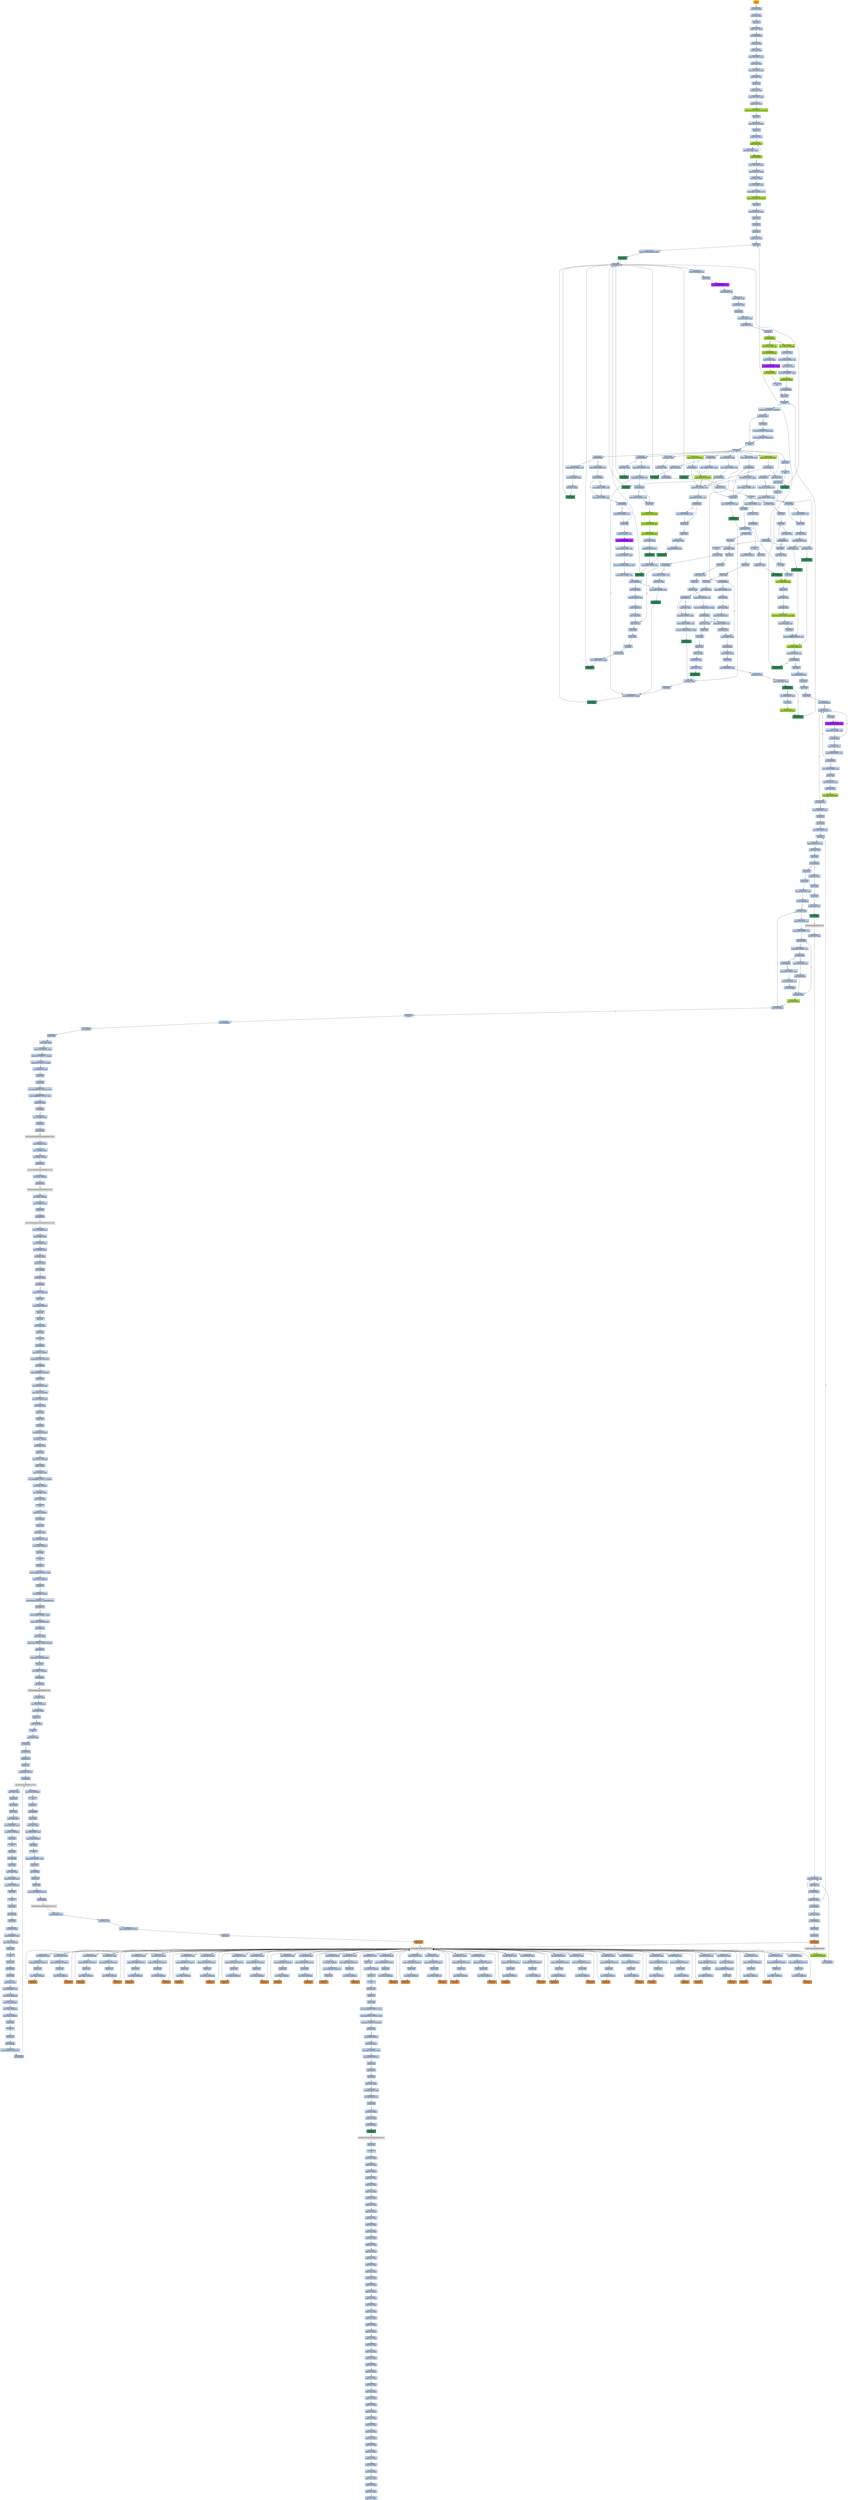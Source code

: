 strict digraph G {
	graph [bgcolor=transparent,
		name=G
	];
	node [color=lightsteelblue,
		fillcolor=lightsteelblue,
		shape=rectangle,
		style=filled
	];
	a0x0043bb39pusha_	[color=lightgrey,
		fillcolor=orange,
		label="start\npusha "];
	a0x0043bb3acall_0x0043bb48	[label="0x0043bb3a\ncall 0x0043bb48"];
	a0x0043bb39pusha_ -> a0x0043bb3acall_0x0043bb48	[color="#000000"];
	a0x0043bb48xorl_ecx_ecx	[label="0x0043bb48\nxorl %ecx, %ecx"];
	a0x0043bb3acall_0x0043bb48 -> a0x0043bb48xorl_ecx_ecx	[color="#000000"];
	a0x0043bb4apopl_esi	[label="0x0043bb4a\npopl %esi"];
	a0x0043bb48xorl_ecx_ecx -> a0x0043bb4apopl_esi	[color="#000000"];
	a0x0043bb4bxchgl_ecx_esi_	[label="0x0043bb4b\nxchgl %ecx, (%esi)"];
	a0x0043bb4apopl_esi -> a0x0043bb4bxchgl_ecx_esi_	[color="#000000"];
	a0x0043bb4djecxz_0x0043bb43	[label="0x0043bb4d\njecxz 0x0043bb43"];
	a0x0043bb4bxchgl_ecx_esi_ -> a0x0043bb4djecxz_0x0043bb43	[color="#000000"];
	a0x0043bb4fsubl_ecx_esi	[label="0x0043bb4f\nsubl %ecx, %esi"];
	a0x0043bb4djecxz_0x0043bb43 -> a0x0043bb4fsubl_ecx_esi	[color="#000000",
		label=F];
	a0x0043bb51movl_esi_ebx	[label="0x0043bb51\nmovl %esi, %ebx"];
	a0x0043bb4fsubl_ecx_esi -> a0x0043bb51movl_esi_ebx	[color="#000000"];
	a0x0043bb53lodsl_ds_esi__eax	[label="0x0043bb53\nlodsl %ds:(%esi), %eax"];
	a0x0043bb51movl_esi_ebx -> a0x0043bb53lodsl_ds_esi__eax	[color="#000000"];
	a0x0043bb54subl_eax_ebx	[label="0x0043bb54\nsubl %eax, %ebx"];
	a0x0043bb53lodsl_ds_esi__eax -> a0x0043bb54subl_eax_ebx	[color="#000000"];
	a0x0043bb56lodsl_ds_esi__eax	[label="0x0043bb56\nlodsl %ds:(%esi), %eax"];
	a0x0043bb54subl_eax_ebx -> a0x0043bb56lodsl_ds_esi__eax	[color="#000000"];
	a0x0043bb57addl_ebx_eax	[label="0x0043bb57\naddl %ebx, %eax"];
	a0x0043bb56lodsl_ds_esi__eax -> a0x0043bb57addl_ebx_eax	[color="#000000"];
	a0x0043bb59pushl_eax	[label="0x0043bb59\npushl %eax"];
	a0x0043bb57addl_ebx_eax -> a0x0043bb59pushl_eax	[color="#000000"];
	a0x0043bb5axchgl_eax_edi	[label="0x0043bb5a\nxchgl %eax, %edi"];
	a0x0043bb59pushl_eax -> a0x0043bb5axchgl_eax_edi	[color="#000000"];
	a0x0043bb5blodsl_ds_esi__eax	[label="0x0043bb5b\nlodsl %ds:(%esi), %eax"];
	a0x0043bb5axchgl_eax_edi -> a0x0043bb5blodsl_ds_esi__eax	[color="#000000"];
	a0x0043bb5cxchgl_eax_ecx	[label="0x0043bb5c\nxchgl %eax, %ecx"];
	a0x0043bb5blodsl_ds_esi__eax -> a0x0043bb5cxchgl_eax_ecx	[color="#000000"];
	a0x0043bb5drepz_movsl_ds_esi__es_edi_	[color=yellowgreen,
		fillcolor=yellowgreen,
		label="0x0043bb5d\nrepz movsl %ds:(%esi), %es:(%edi)"];
	a0x0043bb5cxchgl_eax_ecx -> a0x0043bb5drepz_movsl_ds_esi__es_edi_	[color="#000000"];
	a0x0043bb5fpopl_esi	[label="0x0043bb5f\npopl %esi"];
	a0x0043bb5drepz_movsl_ds_esi__es_edi_ -> a0x0043bb5fpopl_esi	[color="#000000"];
	a0x0043bb60lodsl_ds_esi__eax	[label="0x0043bb60\nlodsl %ds:(%esi), %eax"];
	a0x0043bb5fpopl_esi -> a0x0043bb60lodsl_ds_esi__eax	[color="#000000"];
	a0x0043bb61pushl_esi	[label="0x0043bb61\npushl %esi"];
	a0x0043bb60lodsl_ds_esi__eax -> a0x0043bb61pushl_esi	[color="#000000"];
	a0x0043bb62xchgl_eax_ecx	[label="0x0043bb62\nxchgl %eax, %ecx"];
	a0x0043bb61pushl_esi -> a0x0043bb62xchgl_eax_ecx	[color="#000000"];
	a0x0043bb63addl_ebx_esi_	[color=yellowgreen,
		fillcolor=yellowgreen,
		label="0x0043bb63\naddl %ebx, (%esi)"];
	a0x0043bb62xchgl_eax_ecx -> a0x0043bb63addl_ebx_esi_	[color="#000000"];
	a0x0043bb65lodsl_ds_esi__eax	[label="0x0043bb65\nlodsl %ds:(%esi), %eax"];
	a0x0043bb63addl_ebx_esi_ -> a0x0043bb65lodsl_ds_esi__eax	[color="#000000"];
	a0x0043bb66loop_0x0043bb63	[color=yellowgreen,
		fillcolor=yellowgreen,
		label="0x0043bb66\nloop 0x0043bb63"];
	a0x0043bb65lodsl_ds_esi__eax -> a0x0043bb66loop_0x0043bb63	[color="#000000"];
	a0x0043bb66loop_0x0043bb63 -> a0x0043bb63addl_ebx_esi_	[color="#000000",
		label=T];
	a0x0043bb68lodsl_ds_esi__eax	[label="0x0043bb68\nlodsl %ds:(%esi), %eax"];
	a0x0043bb66loop_0x0043bb63 -> a0x0043bb68lodsl_ds_esi__eax	[color="#000000",
		label=F];
	a0x0043bb69leal_0x10esi__ebp	[label="0x0043bb69\nleal 0x10(%esi), %ebp"];
	a0x0043bb68lodsl_ds_esi__eax -> a0x0043bb69leal_0x10esi__ebp	[color="#000000"];
	a0x0043bb6caddl_ebx_ebp_	[label="0x0043bb6c\naddl %ebx, (%ebp)"];
	a0x0043bb69leal_0x10esi__ebp -> a0x0043bb6caddl_ebx_ebp_	[color="#000000"];
	a0x0043bb6fleal_0x1cebp__edi	[label="0x0043bb6f\nleal 0x1c(%ebp), %edi"];
	a0x0043bb6caddl_ebx_ebp_ -> a0x0043bb6fleal_0x1cebp__edi	[color="#000000"];
	a0x0043bb72movb_0x1cUINT8_ch	[label="0x0043bb72\nmovb $0x1c<UINT8>, %ch"];
	a0x0043bb6fleal_0x1cebp__edi -> a0x0043bb72movb_0x1cUINT8_ch	[color="#000000"];
	a0x0043bb74repz_stosl_eax_es_edi_	[color=yellowgreen,
		fillcolor=yellowgreen,
		label="0x0043bb74\nrepz stosl %eax, %es:(%edi)"];
	a0x0043bb72movb_0x1cUINT8_ch -> a0x0043bb74repz_stosl_eax_es_edi_	[color="#000000"];
	a0x0043bb76popl_esi	[label="0x0043bb76\npopl %esi"];
	a0x0043bb74repz_stosl_eax_es_edi_ -> a0x0043bb76popl_esi	[color="#000000"];
	a0x0043bb77lodsl_ds_esi__eax	[label="0x0043bb77\nlodsl %ds:(%esi), %eax"];
	a0x0043bb76popl_esi -> a0x0043bb77lodsl_ds_esi__eax	[color="#000000"];
	a0x0043bb78pushl_ebx	[label="0x0043bb78\npushl %ebx"];
	a0x0043bb77lodsl_ds_esi__eax -> a0x0043bb78pushl_ebx	[color="#000000"];
	a0x0043bb79pushl_eax	[label="0x0043bb79\npushl %eax"];
	a0x0043bb78pushl_ebx -> a0x0043bb79pushl_eax	[color="#000000"];
	a0x0043bb7apushl_ecx	[label="0x0043bb7a\npushl %ecx"];
	a0x0043bb79pushl_eax -> a0x0043bb7apushl_ecx	[color="#000000"];
	a0x0043bb7bxchgl_eax_edi	[label="0x0043bb7b\nxchgl %eax, %edi"];
	a0x0043bb7apushl_ecx -> a0x0043bb7bxchgl_eax_edi	[color="#000000"];
	a0x0043bb7cpopl_eax	[label="0x0043bb7c\npopl %eax"];
	a0x0043bb7bxchgl_eax_edi -> a0x0043bb7cpopl_eax	[color="#000000"];
	a0x0043bb7dleal_0x5cebpeax4__edx	[label="0x0043bb7d\nleal 0x5c(%ebp,%eax,4), %edx"];
	a0x0043bb7cpopl_eax -> a0x0043bb7dleal_0x5cebpeax4__edx	[color="#000000"];
	a0x0043bb81call_esi_	[color=seagreen,
		fillcolor=seagreen,
		label="0x0043bb81\ncall (%esi)"];
	a0x0043bb7dleal_0x5cebpeax4__edx -> a0x0043bb81call_esi_	[color="#000000"];
	a0x0043bd67pushl_eax	[label="0x0043bd67\npushl %eax"];
	a0x0043bb81call_esi_ -> a0x0043bd67pushl_eax	[color="#000000"];
	a0x0043bd68movl_0x8ebp__eax	[label="0x0043bd68\nmovl 0x8(%ebp), %eax"];
	a0x0043bd67pushl_eax -> a0x0043bd68movl_0x8ebp__eax	[color="#000000"];
	a0x0043bd6bpushl_edx	[label="0x0043bd6b\npushl %edx"];
	a0x0043bd68movl_0x8ebp__eax -> a0x0043bd6bpushl_edx	[color="#000000"];
	a0x0043bd6cshrl_0xbUINT8_eax	[color=purple,
		fillcolor=purple,
		label="0x0043bd6c\nshrl $0xb<UINT8>, %eax"];
	a0x0043bd6bpushl_edx -> a0x0043bd6cshrl_0xbUINT8_eax	[color="#000000"];
	a0x0043bd6fmull_edx__eax	[label="0x0043bd6f\nmull (%edx), %eax"];
	a0x0043bd6cshrl_0xbUINT8_eax -> a0x0043bd6fmull_edx__eax	[color="#000000"];
	a0x0043bd71movl_ebp__edx	[label="0x0043bd71\nmovl (%ebp), %edx"];
	a0x0043bd6fmull_edx__eax -> a0x0043bd71movl_ebp__edx	[color="#000000"];
	a0x0043bd74movl_edx__edx	[label="0x0043bd74\nmovl (%edx), %edx"];
	a0x0043bd71movl_ebp__edx -> a0x0043bd74movl_edx__edx	[color="#000000"];
	a0x0043bd76bswap_edx	[label="0x0043bd76\nbswap %edx"];
	a0x0043bd74movl_edx__edx -> a0x0043bd76bswap_edx	[color="#000000"];
	a0x0043bd78subl_0x4ebp__edx	[label="0x0043bd78\nsubl 0x4(%ebp), %edx"];
	a0x0043bd76bswap_edx -> a0x0043bd78subl_0x4ebp__edx	[color="#000000"];
	a0x0043bd7bcmpl_edx_eax	[label="0x0043bd7b\ncmpl %edx, %eax"];
	a0x0043bd78subl_0x4ebp__edx -> a0x0043bd7bcmpl_edx_eax	[color="#000000"];
	a0x0043bd7dpopl_edx	[label="0x0043bd7d\npopl %edx"];
	a0x0043bd7bcmpl_edx_eax -> a0x0043bd7dpopl_edx	[color="#000000"];
	a0x0043bd7ejbe_0x0043bd90	[color=yellowgreen,
		fillcolor=yellowgreen,
		label="0x0043bd7e\njbe 0x0043bd90"];
	a0x0043bd7dpopl_edx -> a0x0043bd7ejbe_0x0043bd90	[color="#000000"];
	a0x0043bd80movl_eax_0x8ebp_	[color=yellowgreen,
		fillcolor=yellowgreen,
		label="0x0043bd80\nmovl %eax, 0x8(%ebp)"];
	a0x0043bd7ejbe_0x0043bd90 -> a0x0043bd80movl_eax_0x8ebp_	[color="#000000",
		label=F];
	a0x0043bd90addl_eax_0x4ebp_	[color=yellowgreen,
		fillcolor=yellowgreen,
		label="0x0043bd90\naddl %eax, 0x4(%ebp)"];
	a0x0043bd7ejbe_0x0043bd90 -> a0x0043bd90addl_eax_0x4ebp_	[color="#000000",
		label=T];
	a0x0043bd83xorl_eax_eax	[label="0x0043bd83\nxorl %eax, %eax"];
	a0x0043bd80movl_eax_0x8ebp_ -> a0x0043bd83xorl_eax_eax	[color="#000000"];
	a0x0043bd85movb_0x8UINT8_ah	[label="0x0043bd85\nmovb $0x8<UINT8>, %ah"];
	a0x0043bd83xorl_eax_eax -> a0x0043bd85movb_0x8UINT8_ah	[color="#000000"];
	a0x0043bd87subl_edx__eax	[label="0x0043bd87\nsubl (%edx), %eax"];
	a0x0043bd85movb_0x8UINT8_ah -> a0x0043bd87subl_edx__eax	[color="#000000"];
	a0x0043bd89shrl_0x5UINT8_eax	[label="0x0043bd89\nshrl $0x5<UINT8>, %eax"];
	a0x0043bd87subl_edx__eax -> a0x0043bd89shrl_0x5UINT8_eax	[color="#000000"];
	a0x0043bd8caddl_eax_edx_	[color=yellowgreen,
		fillcolor=yellowgreen,
		label="0x0043bd8c\naddl %eax, (%edx)"];
	a0x0043bd89shrl_0x5UINT8_eax -> a0x0043bd8caddl_eax_edx_	[color="#000000"];
	a0x0043bd8ejmp_0x0043bd9e	[label="0x0043bd8e\njmp 0x0043bd9e"];
	a0x0043bd8caddl_eax_edx_ -> a0x0043bd8ejmp_0x0043bd9e	[color="#000000"];
	a0x0043bd9epopl_eax	[label="0x0043bd9e\npopl %eax"];
	a0x0043bd8ejmp_0x0043bd9e -> a0x0043bd9epopl_eax	[color="#000000"];
	a0x0043bd9fpushfl_	[label="0x0043bd9f\npushfl "];
	a0x0043bd9epopl_eax -> a0x0043bd9fpushfl_	[color="#000000"];
	a0x0043bda0cmpb_0x0UINT8_0xbebp_	[label="0x0043bda0\ncmpb $0x0<UINT8>, 0xb(%ebp)"];
	a0x0043bd9fpushfl_ -> a0x0043bda0cmpb_0x0UINT8_0xbebp_	[color="#000000"];
	a0x0043bda4jne_0x0043bdb1	[label="0x0043bda4\njne 0x0043bdb1"];
	a0x0043bda0cmpb_0x0UINT8_0xbebp_ -> a0x0043bda4jne_0x0043bdb1	[color="#000000"];
	a0x0043bdb1popfl_	[label="0x0043bdb1\npopfl "];
	a0x0043bda4jne_0x0043bdb1 -> a0x0043bdb1popfl_	[color="#000000",
		label=T];
	a0x0043bda6incl_ebp_	[label="0x0043bda6\nincl (%ebp)"];
	a0x0043bda4jne_0x0043bdb1 -> a0x0043bda6incl_ebp_	[color="#000000",
		label=F];
	a0x0043bdb2ret	[label="0x0043bdb2\nret"];
	a0x0043bdb1popfl_ -> a0x0043bdb2ret	[color="#000000"];
	a0x0043bb83jb_0x0043bbdc	[label="0x0043bb83\njb 0x0043bbdc"];
	a0x0043bdb2ret -> a0x0043bb83jb_0x0043bbdc	[color="#000000"];
	a0x0043bdbbadcl_eax_eax	[label="0x0043bdbb\nadcl %eax, %eax"];
	a0x0043bdb2ret -> a0x0043bdbbadcl_eax_eax	[color="#000000"];
	a0x0043bbe5jae_0x0043bc33	[label="0x0043bbe5\njae 0x0043bc33"];
	a0x0043bdb2ret -> a0x0043bbe5jae_0x0043bc33	[color="#000000"];
	a0x0043bdc8leal_0x4edx__edx	[label="0x0043bdc8\nleal 0x4(%edx), %edx"];
	a0x0043bdb2ret -> a0x0043bdc8leal_0x4edx__edx	[color="#000000"];
	a0x0043bbc1popl_edx	[label="0x0043bbc1\npopl %edx"];
	a0x0043bdb2ret -> a0x0043bbc1popl_edx	[color="#000000"];
	a0x0043bbebjb_0x0043bc06	[label="0x0043bbeb\njb 0x0043bc06"];
	a0x0043bdb2ret -> a0x0043bbebjb_0x0043bc06	[color="#000000"];
	a0x0043bbf1jb_0x0043bc1c	[label="0x0043bbf1\njb 0x0043bc1c"];
	a0x0043bdb2ret -> a0x0043bbf1jb_0x0043bc1c	[color="#000000"];
	a0x0043bdd1movb_0x9UINT8_al	[label="0x0043bdd1\nmovb $0x9<UINT8>, %al"];
	a0x0043bdb2ret -> a0x0043bdd1movb_0x9UINT8_al	[color="#000000"];
	a0x0043bc0bxchgl_ebx_0x10ebp_	[color=yellowgreen,
		fillcolor=yellowgreen,
		label="0x0043bc0b\nxchgl %ebx, 0x10(%ebp)"];
	a0x0043bdb2ret -> a0x0043bc0bxchgl_ebx_0x10ebp_	[color="#000000"];
	a0x0043bc14xchgl_ebx_0x14ebp_	[color=yellowgreen,
		fillcolor=yellowgreen,
		label="0x0043bc14\nxchgl %ebx, 0x14(%ebp)"];
	a0x0043bdb2ret -> a0x0043bc14xchgl_ebx_0x14ebp_	[color="#000000"];
	a0x0043bca8loop_0x0043bc8a	[label="0x0043bca8\nloop 0x0043bc8a"];
	a0x0043bdb2ret -> a0x0043bca8loop_0x0043bc8a	[color="#000000"];
	a0x0043bb85subb_0x3UINT8_al	[label="0x0043bb85\nsubb $0x3<UINT8>, %al"];
	a0x0043bb83jb_0x0043bbdc -> a0x0043bb85subb_0x3UINT8_al	[color="#000000",
		label=F];
	a0x0043bbdcmovb_0x30UINT8_cl	[label="0x0043bbdc\nmovb $0x30<UINT8>, %cl"];
	a0x0043bb83jb_0x0043bbdc -> a0x0043bbdcmovb_0x30UINT8_cl	[color="#000000",
		label=T];
	a0x0043bb87jae_0x0043bb8b	[label="0x0043bb87\njae 0x0043bb8b"];
	a0x0043bb85subb_0x3UINT8_al -> a0x0043bb87jae_0x0043bb8b	[color="#000000"];
	a0x0043bb89movb_0x0UINT8_al	[label="0x0043bb89\nmovb $0x0<UINT8>, %al"];
	a0x0043bb87jae_0x0043bb8b -> a0x0043bb89movb_0x0UINT8_al	[color="#000000",
		label=F];
	a0x0043bb8bcmpb_0x7UINT8_al	[label="0x0043bb8b\ncmpb $0x7<UINT8>, %al"];
	a0x0043bb87jae_0x0043bb8b -> a0x0043bb8bcmpb_0x7UINT8_al	[color="#000000",
		label=T];
	a0x0043bb89movb_0x0UINT8_al -> a0x0043bb8bcmpb_0x7UINT8_al	[color="#000000"];
	a0x0043bb8djb_0x0043bb91	[label="0x0043bb8d\njb 0x0043bb91"];
	a0x0043bb8bcmpb_0x7UINT8_al -> a0x0043bb8djb_0x0043bb91	[color="#000000"];
	a0x0043bb91pushl_eax	[label="0x0043bb91\npushl %eax"];
	a0x0043bb8djb_0x0043bb91 -> a0x0043bb91pushl_eax	[color="#000000",
		label=T];
	a0x0043bb8fsubb_0x3UINT8_al	[label="0x0043bb8f\nsubb $0x3<UINT8>, %al"];
	a0x0043bb8djb_0x0043bb91 -> a0x0043bb8fsubb_0x3UINT8_al	[color="#000000",
		label=F];
	a0x0043bb92movzbl__1edi__ebx	[label="0x0043bb92\nmovzbl -1(%edi), %ebx"];
	a0x0043bb91pushl_eax -> a0x0043bb92movzbl__1edi__ebx	[color="#000000"];
	a0x0043bb96shll_0x3UINT8_ebx	[color=purple,
		fillcolor=purple,
		label="0x0043bb96\nshll $0x3<UINT8>, %ebx"];
	a0x0043bb92movzbl__1edi__ebx -> a0x0043bb96shll_0x3UINT8_ebx	[color="#000000"];
	a0x0043bb99movb_0x0UINT8_bl	[label="0x0043bb99\nmovb $0x0<UINT8>, %bl"];
	a0x0043bb96shll_0x3UINT8_ebx -> a0x0043bb99movb_0x0UINT8_bl	[color="#000000"];
	a0x0043bb9bleal_ebxebx2__ebx	[label="0x0043bb9b\nleal (%ebx,%ebx,2), %ebx"];
	a0x0043bb99movb_0x0UINT8_bl -> a0x0043bb9bleal_ebxebx2__ebx	[color="#000000"];
	a0x0043bb9eleal_0x100cebpebx4__ebx	[label="0x0043bb9e\nleal 0x100c(%ebp,%ebx,4), %ebx"];
	a0x0043bb9bleal_ebxebx2__ebx -> a0x0043bb9eleal_0x100cebpebx4__ebx	[color="#000000"];
	a0x0043bba5movb_0x1UINT8_al	[label="0x0043bba5\nmovb $0x1<UINT8>, %al"];
	a0x0043bb9eleal_0x100cebpebx4__ebx -> a0x0043bba5movb_0x1UINT8_al	[color="#000000"];
	a0x0043bba7jecxz_0x0043bbd2	[label="0x0043bba7\njecxz 0x0043bbd2"];
	a0x0043bba5movb_0x1UINT8_al -> a0x0043bba7jecxz_0x0043bbd2	[color="#000000"];
	a0x0043bbd2movb_0x1UINT8_ch	[label="0x0043bbd2\nmovb $0x1<UINT8>, %ch"];
	a0x0043bba7jecxz_0x0043bbd2 -> a0x0043bbd2movb_0x1UINT8_ch	[color="#000000",
		label=T];
	a0x0043bba9movl_edi_edx	[label="0x0043bba9\nmovl %edi, %edx"];
	a0x0043bba7jecxz_0x0043bbd2 -> a0x0043bba9movl_edi_edx	[color="#000000",
		label=F];
	a0x0043bbd4call_0x8esi_	[color=seagreen,
		fillcolor=seagreen,
		label="0x0043bbd4\ncall 0x8(%esi)"];
	a0x0043bbd2movb_0x1UINT8_ch -> a0x0043bbd4call_0x8esi_	[color="#000000"];
	a0x0043bdb6leal_ebxeax4__edx	[label="0x0043bdb6\nleal (%ebx,%eax,4), %edx"];
	a0x0043bbd4call_0x8esi_ -> a0x0043bdb6leal_ebxeax4__edx	[color="#000000"];
	a0x0043bdb9call_esi_	[color=seagreen,
		fillcolor=seagreen,
		label="0x0043bdb9\ncall (%esi)"];
	a0x0043bdb6leal_ebxeax4__edx -> a0x0043bdb9call_esi_	[color="#000000"];
	a0x0043bdb9call_esi_ -> a0x0043bd67pushl_eax	[color="#000000"];
	a0x0043bd93subl_eax_0x8ebp_	[color=yellowgreen,
		fillcolor=yellowgreen,
		label="0x0043bd93\nsubl %eax, 0x8(%ebp)"];
	a0x0043bd90addl_eax_0x4ebp_ -> a0x0043bd93subl_eax_0x8ebp_	[color="#000000"];
	a0x0043bd96movl_edx__eax	[label="0x0043bd96\nmovl (%edx), %eax"];
	a0x0043bd93subl_eax_0x8ebp_ -> a0x0043bd96movl_edx__eax	[color="#000000"];
	a0x0043bd98shrl_0x5UINT8_eax	[color=purple,
		fillcolor=purple,
		label="0x0043bd98\nshrl $0x5<UINT8>, %eax"];
	a0x0043bd96movl_edx__eax -> a0x0043bd98shrl_0x5UINT8_eax	[color="#000000"];
	a0x0043bd9bsubl_eax_edx_	[color=yellowgreen,
		fillcolor=yellowgreen,
		label="0x0043bd9b\nsubl %eax, (%edx)"];
	a0x0043bd98shrl_0x5UINT8_eax -> a0x0043bd9bsubl_eax_edx_	[color="#000000"];
	a0x0043bd9dstc_	[label="0x0043bd9d\nstc "];
	a0x0043bd9bsubl_eax_edx_ -> a0x0043bd9dstc_	[color="#000000"];
	a0x0043bd9dstc_ -> a0x0043bd9epopl_eax	[color="#000000"];
	a0x0043bdbdcmpl_ecx_eax	[label="0x0043bdbd\ncmpl %ecx, %eax"];
	a0x0043bdbbadcl_eax_eax -> a0x0043bdbdcmpl_ecx_eax	[color="#000000"];
	a0x0043bdbfjb_0x0043bdb6	[label="0x0043bdbf\njb 0x0043bdb6"];
	a0x0043bdbdcmpl_ecx_eax -> a0x0043bdbfjb_0x0043bdb6	[color="#000000"];
	a0x0043bdbfjb_0x0043bdb6 -> a0x0043bdb6leal_ebxeax4__edx	[color="#000000",
		label=T];
	a0x0043bdc1subl_ecx_eax	[label="0x0043bdc1\nsubl %ecx, %eax"];
	a0x0043bdbfjb_0x0043bdb6 -> a0x0043bdc1subl_ecx_eax	[color="#000000",
		label=F];
	a0x0043bda9shll_0x8UINT8_0x4ebp_	[label="0x0043bda9\nshll $0x8<UINT8>, 0x4(%ebp)"];
	a0x0043bda6incl_ebp_ -> a0x0043bda9shll_0x8UINT8_0x4ebp_	[color="#000000"];
	a0x0043bdadshll_0x8UINT8_0x8ebp_	[label="0x0043bdad\nshll $0x8<UINT8>, 0x8(%ebp)"];
	a0x0043bda9shll_0x8UINT8_0x4ebp_ -> a0x0043bdadshll_0x8UINT8_0x8ebp_	[color="#000000"];
	a0x0043bdadshll_0x8UINT8_0x8ebp_ -> a0x0043bdb1popfl_	[color="#000000"];
	a0x0043bdc3ret	[label="0x0043bdc3\nret"];
	a0x0043bdc1subl_ecx_eax -> a0x0043bdc3ret	[color="#000000"];
	a0x0043bbd7xorl_ecx_ecx	[label="0x0043bbd7\nxorl %ecx, %ecx"];
	a0x0043bdc3ret -> a0x0043bbd7xorl_ecx_ecx	[color="#000000"];
	a0x0043bde1popl_ebx	[label="0x0043bde1\npopl %ebx"];
	a0x0043bdc3ret -> a0x0043bde1popl_ebx	[color="#000000"];
	a0x0043bc67cmpb_0x4UINT8_al	[label="0x0043bc67\ncmpb $0x4<UINT8>, %al"];
	a0x0043bdc3ret -> a0x0043bc67cmpb_0x4UINT8_al	[color="#000000"];
	a0x0043bcc0xorl_edx_edx	[label="0x0043bcc0\nxorl %edx, %edx"];
	a0x0043bdc3ret -> a0x0043bcc0xorl_edx_edx	[color="#000000"];
	a0x0043bbd9jmp_0x1cesi_	[color=seagreen,
		fillcolor=seagreen,
		label="0x0043bbd9\njmp 0x1c(%esi)"];
	a0x0043bbd7xorl_ecx_ecx -> a0x0043bbd9jmp_0x1cesi_	[color="#000000"];
	a0x0043bcdcstosb_al_es_edi_	[color=yellowgreen,
		fillcolor=yellowgreen,
		label="0x0043bcdc\nstosb %al, %es:(%edi)"];
	a0x0043bbd9jmp_0x1cesi_ -> a0x0043bcdcstosb_al_es_edi_	[color="#000000"];
	a0x0043bcddcmpl_0x24esi__edi	[label="0x0043bcdd\ncmpl 0x24(%esi), %edi"];
	a0x0043bcdcstosb_al_es_edi_ -> a0x0043bcddcmpl_0x24esi__edi	[color="#000000"];
	a0x0043bce0jae_0x0043bce5	[label="0x0043bce0\njae 0x0043bce5"];
	a0x0043bcddcmpl_0x24esi__edi -> a0x0043bce0jae_0x0043bce5	[color="#000000"];
	a0x0043bce2jmp_0x20esi_	[color=seagreen,
		fillcolor=seagreen,
		label="0x0043bce2\njmp 0x20(%esi)"];
	a0x0043bce0jae_0x0043bce5 -> a0x0043bce2jmp_0x20esi_	[color="#000000",
		label=F];
	a0x0043bce5popl_eax	[label="0x0043bce5\npopl %eax"];
	a0x0043bce0jae_0x0043bce5 -> a0x0043bce5popl_eax	[color="#000000",
		label=T];
	a0x0043bce2jmp_0x20esi_ -> a0x0043bb7cpopl_eax	[color="#000000"];
	a0x0043bbdemovl_0xcebp__ebx	[label="0x0043bbde\nmovl 0xc(%ebp), %ebx"];
	a0x0043bbdcmovb_0x30UINT8_cl -> a0x0043bbdemovl_0xcebp__ebx	[color="#000000"];
	a0x0043bbe1addl_ecx_edx	[label="0x0043bbe1\naddl %ecx, %edx"];
	a0x0043bbdemovl_0xcebp__ebx -> a0x0043bbe1addl_ecx_edx	[color="#000000"];
	a0x0043bbe3call_esi_	[color=seagreen,
		fillcolor=seagreen,
		label="0x0043bbe3\ncall (%esi)"];
	a0x0043bbe1addl_ecx_edx -> a0x0043bbe3call_esi_	[color="#000000"];
	a0x0043bbe3call_esi_ -> a0x0043bd67pushl_eax	[color="#000000"];
	a0x0043bc33cmpb_0x7UINT8_al	[label="0x0043bc33\ncmpb $0x7<UINT8>, %al"];
	a0x0043bbe5jae_0x0043bc33 -> a0x0043bc33cmpb_0x7UINT8_al	[color="#000000",
		label=T];
	a0x0043bbe7addl_ecx_edx	[label="0x0043bbe7\naddl %ecx, %edx"];
	a0x0043bbe5jae_0x0043bc33 -> a0x0043bbe7addl_ecx_edx	[color="#000000",
		label=F];
	a0x0043bc35movb_0x7UINT8_al	[label="0x0043bc35\nmovb $0x7<UINT8>, %al"];
	a0x0043bc33cmpb_0x7UINT8_al -> a0x0043bc35movb_0x7UINT8_al	[color="#000000"];
	a0x0043bc37jb_0x0043bc3b	[label="0x0043bc37\njb 0x0043bc3b"];
	a0x0043bc35movb_0x7UINT8_al -> a0x0043bc37jb_0x0043bc3b	[color="#000000"];
	a0x0043bc3bpushl_eax	[label="0x0043bc3b\npushl %eax"];
	a0x0043bc37jb_0x0043bc3b -> a0x0043bc3bpushl_eax	[color="#000000",
		label=T];
	a0x0043bc39movb_0xaUINT8_al	[label="0x0043bc39\nmovb $0xa<UINT8>, %al"];
	a0x0043bc37jb_0x0043bc3b -> a0x0043bc39movb_0xaUINT8_al	[color="#000000",
		label=F];
	a0x0043bc3cxchgl_ebx_0x10ebp_	[color=yellowgreen,
		fillcolor=yellowgreen,
		label="0x0043bc3c\nxchgl %ebx, 0x10(%ebp)"];
	a0x0043bc3bpushl_eax -> a0x0043bc3cxchgl_ebx_0x10ebp_	[color="#000000"];
	a0x0043bc3fxchgl_ebx_0x14ebp_	[color=yellowgreen,
		fillcolor=yellowgreen,
		label="0x0043bc3f\nxchgl %ebx, 0x14(%ebp)"];
	a0x0043bc3cxchgl_ebx_0x10ebp_ -> a0x0043bc3fxchgl_ebx_0x14ebp_	[color="#000000"];
	a0x0043bc42movl_ebx_0x18ebp_	[color=yellowgreen,
		fillcolor=yellowgreen,
		label="0x0043bc42\nmovl %ebx, 0x18(%ebp)"];
	a0x0043bc3fxchgl_ebx_0x14ebp_ -> a0x0043bc42movl_ebx_0x18ebp_	[color="#000000"];
	a0x0043bc45movl_ebp_edx	[label="0x0043bc45\nmovl %ebp, %edx"];
	a0x0043bc42movl_ebx_0x18ebp_ -> a0x0043bc45movl_ebp_edx	[color="#000000"];
	a0x0043bc47addl_0x3cesi__edx	[label="0x0043bc47\naddl 0x3c(%esi), %edx"];
	a0x0043bc45movl_ebp_edx -> a0x0043bc47addl_0x3cesi__edx	[color="#000000"];
	a0x0043bc4acall_0xcesi_	[color=seagreen,
		fillcolor=seagreen,
		label="0x0043bc4a\ncall 0xc(%esi)"];
	a0x0043bc47addl_0x3cesi__edx -> a0x0043bc4acall_0xcesi_	[color="#000000"];
	a0x0043bdc4movb_0x8UINT8_cl	[label="0x0043bdc4\nmovb $0x8<UINT8>, %cl"];
	a0x0043bc4acall_0xcesi_ -> a0x0043bdc4movb_0x8UINT8_cl	[color="#000000"];
	a0x0043bdc6call_esi_	[color=seagreen,
		fillcolor=seagreen,
		label="0x0043bdc6\ncall (%esi)"];
	a0x0043bdc4movb_0x8UINT8_cl -> a0x0043bdc6call_esi_	[color="#000000"];
	a0x0043bdc6call_esi_ -> a0x0043bd67pushl_eax	[color="#000000"];
	a0x0043bdcbmovb_0x1UINT8_al	[label="0x0043bdcb\nmovb $0x1<UINT8>, %al"];
	a0x0043bdc8leal_0x4edx__edx -> a0x0043bdcbmovb_0x1UINT8_al	[color="#000000"];
	a0x0043bdcdjae_0x0043bdda	[label="0x0043bdcd\njae 0x0043bdda"];
	a0x0043bdcbmovb_0x1UINT8_al -> a0x0043bdcdjae_0x0043bdda	[color="#000000"];
	a0x0043bddapushl_eax	[label="0x0043bdda\npushl %eax"];
	a0x0043bdcdjae_0x0043bdda -> a0x0043bddapushl_eax	[color="#000000",
		label=T];
	a0x0043bdcfcall_esi_	[color=seagreen,
		fillcolor=seagreen,
		label="0x0043bdcf\ncall (%esi)"];
	a0x0043bdcdjae_0x0043bdda -> a0x0043bdcfcall_esi_	[color="#000000",
		label=F];
	a0x0043bddbleal_edxeax4__ebx	[label="0x0043bddb\nleal (%edx,%eax,4), %ebx"];
	a0x0043bddapushl_eax -> a0x0043bddbleal_edxeax4__ebx	[color="#000000"];
	a0x0043bddecall_0x4esi_	[color=seagreen,
		fillcolor=seagreen,
		label="0x0043bdde\ncall 0x4(%esi)"];
	a0x0043bddbleal_edxeax4__ebx -> a0x0043bddecall_0x4esi_	[color="#000000"];
	a0x0043bdb3xorl_eax_eax	[label="0x0043bdb3\nxorl %eax, %eax"];
	a0x0043bddecall_0x4esi_ -> a0x0043bdb3xorl_eax_eax	[color="#000000"];
	a0x0043bdb5incl_eax	[label="0x0043bdb5\nincl %eax"];
	a0x0043bdb3xorl_eax_eax -> a0x0043bdb5incl_eax	[color="#000000"];
	a0x0043bdb5incl_eax -> a0x0043bdb6leal_ebxeax4__edx	[color="#000000"];
	a0x0043bde2addl_ebx_eax	[label="0x0043bde2\naddl %ebx, %eax"];
	a0x0043bde1popl_ebx -> a0x0043bde2addl_ebx_eax	[color="#000000"];
	a0x0043bde4ret	[label="0x0043bde4\nret"];
	a0x0043bde2addl_ebx_eax -> a0x0043bde4ret	[color="#000000"];
	a0x0043bc4dpushl_0x3UINT8	[label="0x0043bc4d\npushl $0x3<UINT8>"];
	a0x0043bde4ret -> a0x0043bc4dpushl_0x3UINT8	[color="#000000"];
	a0x0043bc2epopl_ebx	[label="0x0043bc2e\npopl %ebx"];
	a0x0043bde4ret -> a0x0043bc2epopl_ebx	[color="#000000"];
	a0x0043bc4fpopl_ecx	[label="0x0043bc4f\npopl %ecx"];
	a0x0043bc4dpushl_0x3UINT8 -> a0x0043bc4fpopl_ecx	[color="#000000"];
	a0x0043bc50pushl_eax	[label="0x0043bc50\npushl %eax"];
	a0x0043bc4fpopl_ecx -> a0x0043bc50pushl_eax	[color="#000000"];
	a0x0043bc51decl_eax	[label="0x0043bc51\ndecl %eax"];
	a0x0043bc50pushl_eax -> a0x0043bc51decl_eax	[color="#000000"];
	a0x0043bc52cmpl_ecx_eax	[label="0x0043bc52\ncmpl %ecx, %eax"];
	a0x0043bc51decl_eax -> a0x0043bc52cmpl_ecx_eax	[color="#000000"];
	a0x0043bc54jb_0x0043bc58	[label="0x0043bc54\njb 0x0043bc58"];
	a0x0043bc52cmpl_ecx_eax -> a0x0043bc54jb_0x0043bc58	[color="#000000"];
	a0x0043bc56movl_ecx_eax	[label="0x0043bc56\nmovl %ecx, %eax"];
	a0x0043bc54jb_0x0043bc58 -> a0x0043bc56movl_ecx_eax	[color="#000000",
		label=F];
	a0x0043bc58shll_0x6UINT8_eax	[label="0x0043bc58\nshll $0x6<UINT8>, %eax"];
	a0x0043bc54jb_0x0043bc58 -> a0x0043bc58shll_0x6UINT8_eax	[color="#000000",
		label=T];
	a0x0043bc56movl_ecx_eax -> a0x0043bc58shll_0x6UINT8_eax	[color="#000000"];
	a0x0043bc5bmovb_0x40UINT8_cl	[label="0x0043bc5b\nmovb $0x40<UINT8>, %cl"];
	a0x0043bc58shll_0x6UINT8_eax -> a0x0043bc5bmovb_0x40UINT8_cl	[color="#000000"];
	a0x0043bc5dleal_0x37cebpeax4__ebx	[label="0x0043bc5d\nleal 0x37c(%ebp,%eax,4), %ebx"];
	a0x0043bc5bmovb_0x40UINT8_cl -> a0x0043bc5dleal_0x37cebpeax4__ebx	[color="#000000"];
	a0x0043bc64call_0x4esi_	[color=seagreen,
		fillcolor=seagreen,
		label="0x0043bc64\ncall 0x4(%esi)"];
	a0x0043bc5dleal_0x37cebpeax4__ebx -> a0x0043bc64call_0x4esi_	[color="#000000"];
	a0x0043bc64call_0x4esi_ -> a0x0043bdb3xorl_eax_eax	[color="#000000"];
	a0x0043bc69movl_eax_ebx	[label="0x0043bc69\nmovl %eax, %ebx"];
	a0x0043bc67cmpb_0x4UINT8_al -> a0x0043bc69movl_eax_ebx	[color="#000000"];
	a0x0043bc6bjb_0x0043bccc	[label="0x0043bc6b\njb 0x0043bccc"];
	a0x0043bc69movl_eax_ebx -> a0x0043bc6bjb_0x0043bccc	[color="#000000"];
	a0x0043bc6dxorl_ebx_ebx	[label="0x0043bc6d\nxorl %ebx, %ebx"];
	a0x0043bc6bjb_0x0043bccc -> a0x0043bc6dxorl_ebx_ebx	[color="#000000",
		label=F];
	a0x0043bcccincl_ebx	[label="0x0043bccc\nincl %ebx"];
	a0x0043bc6bjb_0x0043bccc -> a0x0043bcccincl_ebx	[color="#000000",
		label=T];
	a0x0043bc6fshrl_eax	[label="0x0043bc6f\nshrl %eax"];
	a0x0043bc6dxorl_ebx_ebx -> a0x0043bc6fshrl_eax	[color="#000000"];
	a0x0043bc71adcl_ebx_ebx	[label="0x0043bc71\nadcl %ebx, %ebx"];
	a0x0043bc6fshrl_eax -> a0x0043bc71adcl_ebx_ebx	[color="#000000"];
	a0x0043bc73decl_eax	[label="0x0043bc73\ndecl %eax"];
	a0x0043bc71adcl_ebx_ebx -> a0x0043bc73decl_eax	[color="#000000"];
	a0x0043bc74incl_ebx	[label="0x0043bc74\nincl %ebx"];
	a0x0043bc73decl_eax -> a0x0043bc74incl_ebx	[color="#000000"];
	a0x0043bc75xchgl_eax_ecx	[label="0x0043bc75\nxchgl %eax, %ecx"];
	a0x0043bc74incl_ebx -> a0x0043bc75xchgl_eax_ecx	[color="#000000"];
	a0x0043bc76incl_ebx	[label="0x0043bc76\nincl %ebx"];
	a0x0043bc75xchgl_eax_ecx -> a0x0043bc76incl_ebx	[color="#000000"];
	a0x0043bc77shll_cl_ebx	[label="0x0043bc77\nshll %cl, %ebx"];
	a0x0043bc76incl_ebx -> a0x0043bc77shll_cl_ebx	[color="#000000"];
	a0x0043bc79cmpb_0x5UINT8_cl	[label="0x0043bc79\ncmpb $0x5<UINT8>, %cl"];
	a0x0043bc77shll_cl_ebx -> a0x0043bc79cmpb_0x5UINT8_cl	[color="#000000"];
	a0x0043bc7cleal_0x17cebpebx4__edx	[label="0x0043bc7c\nleal 0x17c(%ebp,%ebx,4), %edx"];
	a0x0043bc79cmpb_0x5UINT8_cl -> a0x0043bc7cleal_0x17cebpebx4__edx	[color="#000000"];
	a0x0043bc83jbe_0x0043bcb3	[label="0x0043bc83\njbe 0x0043bcb3"];
	a0x0043bc7cleal_0x17cebpebx4__edx -> a0x0043bc83jbe_0x0043bcb3	[color="#000000"];
	a0x0043bcb3xorl_eax_eax	[label="0x0043bcb3\nxorl %eax, %eax"];
	a0x0043bc83jbe_0x0043bcb3 -> a0x0043bcb3xorl_eax_eax	[color="#000000",
		label=T];
	a0x0043bc85subb_0x4UINT8_cl	[label="0x0043bc85\nsubb $0x4<UINT8>, %cl"];
	a0x0043bc83jbe_0x0043bcb3 -> a0x0043bc85subb_0x4UINT8_cl	[color="#000000",
		label=F];
	a0x0043bcb5pushl_ebx	[label="0x0043bcb5\npushl %ebx"];
	a0x0043bcb3xorl_eax_eax -> a0x0043bcb5pushl_ebx	[color="#000000"];
	a0x0043bcb6incl_eax	[label="0x0043bcb6\nincl %eax"];
	a0x0043bcb5pushl_ebx -> a0x0043bcb6incl_eax	[color="#000000"];
	a0x0043bcb7pushl_ecx	[label="0x0043bcb7\npushl %ecx"];
	a0x0043bcb6incl_eax -> a0x0043bcb7pushl_ecx	[color="#000000"];
	a0x0043bcb8shll_cl_eax	[label="0x0043bcb8\nshll %cl, %eax"];
	a0x0043bcb7pushl_ecx -> a0x0043bcb8shll_cl_eax	[color="#000000"];
	a0x0043bcbamovl_edx_ebx	[label="0x0043bcba\nmovl %edx, %ebx"];
	a0x0043bcb8shll_cl_eax -> a0x0043bcbamovl_edx_ebx	[color="#000000"];
	a0x0043bcbcxchgl_eax_ecx	[label="0x0043bcbc\nxchgl %eax, %ecx"];
	a0x0043bcbamovl_edx_ebx -> a0x0043bcbcxchgl_eax_ecx	[color="#000000"];
	a0x0043bcbdcall_0x4esi_	[color=seagreen,
		fillcolor=seagreen,
		label="0x0043bcbd\ncall 0x4(%esi)"];
	a0x0043bcbcxchgl_eax_ecx -> a0x0043bcbdcall_0x4esi_	[color="#000000"];
	a0x0043bcbdcall_0x4esi_ -> a0x0043bdb3xorl_eax_eax	[color="#000000"];
	a0x0043bcc2popl_ecx	[label="0x0043bcc2\npopl %ecx"];
	a0x0043bcc0xorl_edx_edx -> a0x0043bcc2popl_ecx	[color="#000000"];
	a0x0043bcc3shrl_eax	[label="0x0043bcc3\nshrl %eax"];
	a0x0043bcc2popl_ecx -> a0x0043bcc3shrl_eax	[color="#000000"];
	a0x0043bcc5adcl_edx_edx	[label="0x0043bcc5\nadcl %edx, %edx"];
	a0x0043bcc3shrl_eax -> a0x0043bcc5adcl_edx_edx	[color="#000000"];
	a0x0043bcc7loop_0x0043bcc3	[label="0x0043bcc7\nloop 0x0043bcc3"];
	a0x0043bcc5adcl_edx_edx -> a0x0043bcc7loop_0x0043bcc3	[color="#000000"];
	a0x0043bcc7loop_0x0043bcc3 -> a0x0043bcc3shrl_eax	[color="#000000",
		label=T];
	a0x0043bcc9popl_ebx	[label="0x0043bcc9\npopl %ebx"];
	a0x0043bcc7loop_0x0043bcc3 -> a0x0043bcc9popl_ebx	[color="#000000",
		label=F];
	a0x0043bccaaddl_edx_ebx	[label="0x0043bcca\naddl %edx, %ebx"];
	a0x0043bcc9popl_ebx -> a0x0043bccaaddl_edx_ebx	[color="#000000"];
	a0x0043bccaaddl_edx_ebx -> a0x0043bcccincl_ebx	[color="#000000"];
	a0x0043bccdpopl_ecx	[label="0x0043bccd\npopl %ecx"];
	a0x0043bcccincl_ebx -> a0x0043bccdpopl_ecx	[color="#000000"];
	a0x0043bccemovl_ebx_0xcebp_	[color=yellowgreen,
		fillcolor=yellowgreen,
		label="0x0043bcce\nmovl %ebx, 0xc(%ebp)"];
	a0x0043bccdpopl_ecx -> a0x0043bccemovl_ebx_0xcebp_	[color="#000000"];
	a0x0043bcd1pushl_esi	[label="0x0043bcd1\npushl %esi"];
	a0x0043bccemovl_ebx_0xcebp_ -> a0x0043bcd1pushl_esi	[color="#000000"];
	a0x0043bcd2movl_edi_esi	[label="0x0043bcd2\nmovl %edi, %esi"];
	a0x0043bcd1pushl_esi -> a0x0043bcd2movl_edi_esi	[color="#000000"];
	a0x0043bcd4subl_ebx_esi	[label="0x0043bcd4\nsubl %ebx, %esi"];
	a0x0043bcd2movl_edi_esi -> a0x0043bcd4subl_ebx_esi	[color="#000000"];
	a0x0043bcd6repz_movsb_ds_esi__es_edi_	[color=yellowgreen,
		fillcolor=yellowgreen,
		label="0x0043bcd6\nrepz movsb %ds:(%esi), %es:(%edi)"];
	a0x0043bcd4subl_ebx_esi -> a0x0043bcd6repz_movsb_ds_esi__es_edi_	[color="#000000"];
	a0x0043bcd8lodsb_ds_esi__al	[label="0x0043bcd8\nlodsb %ds:(%esi), %al"];
	a0x0043bcd6repz_movsb_ds_esi__es_edi_ -> a0x0043bcd8lodsb_ds_esi__al	[color="#000000"];
	a0x0043bcd9popl_esi	[label="0x0043bcd9\npopl %esi"];
	a0x0043bcd8lodsb_ds_esi__al -> a0x0043bcd9popl_esi	[color="#000000"];
	a0x0043bcdamovb_0xffffff80UINT8_cl	[label="0x0043bcda\nmovb $0xffffff80<UINT8>, %cl"];
	a0x0043bcd9popl_esi -> a0x0043bcdamovb_0xffffff80UINT8_cl	[color="#000000"];
	a0x0043bcdamovb_0xffffff80UINT8_cl -> a0x0043bcdcstosb_al_es_edi_	[color="#000000"];
	a0x0043bbabsubl_0xcebp__edx	[label="0x0043bbab\nsubl 0xc(%ebp), %edx"];
	a0x0043bba9movl_edi_edx -> a0x0043bbabsubl_0xcebp__edx	[color="#000000"];
	a0x0043bbaemovb_edx__ch	[label="0x0043bbae\nmovb (%edx), %ch"];
	a0x0043bbabsubl_0xcebp__edx -> a0x0043bbaemovb_edx__ch	[color="#000000"];
	a0x0043bbb0xorl_edx_edx	[label="0x0043bbb0\nxorl %edx, %edx"];
	a0x0043bbaemovb_edx__ch -> a0x0043bbb0xorl_edx_edx	[color="#000000"];
	a0x0043bbb2testb_ch_cl	[label="0x0043bbb2\ntestb %ch, %cl"];
	a0x0043bbb0xorl_edx_edx -> a0x0043bbb2testb_ch_cl	[color="#000000"];
	a0x0043bbb4setne_dh	[label="0x0043bbb4\nsetne %dh"];
	a0x0043bbb2testb_ch_cl -> a0x0043bbb4setne_dh	[color="#000000"];
	a0x0043bbb7pushl_edx	[label="0x0043bbb7\npushl %edx"];
	a0x0043bbb4setne_dh -> a0x0043bbb7pushl_edx	[color="#000000"];
	a0x0043bbb8incb_dh	[label="0x0043bbb8\nincb %dh"];
	a0x0043bbb7pushl_edx -> a0x0043bbb8incb_dh	[color="#000000"];
	a0x0043bbbamovb_al_dl	[label="0x0043bbba\nmovb %al, %dl"];
	a0x0043bbb8incb_dh -> a0x0043bbbamovb_al_dl	[color="#000000"];
	a0x0043bbbcleal_ebxedx4__edx	[label="0x0043bbbc\nleal (%ebx,%edx,4), %edx"];
	a0x0043bbbamovb_al_dl -> a0x0043bbbcleal_ebxedx4__edx	[color="#000000"];
	a0x0043bbbfcall_esi_	[color=seagreen,
		fillcolor=seagreen,
		label="0x0043bbbf\ncall (%esi)"];
	a0x0043bbbcleal_ebxedx4__edx -> a0x0043bbbfcall_esi_	[color="#000000"];
	a0x0043bbbfcall_esi_ -> a0x0043bd67pushl_eax	[color="#000000"];
	a0x0043bbc2lahf_	[label="0x0043bbc2\nlahf "];
	a0x0043bbc1popl_edx -> a0x0043bbc2lahf_	[color="#000000"];
	a0x0043bbc3adcb_al_al	[label="0x0043bbc3\nadcb %al, %al"];
	a0x0043bbc2lahf_ -> a0x0043bbc3adcb_al_al	[color="#000000"];
	a0x0043bbc5shrb_cl	[label="0x0043bbc5\nshrb %cl"];
	a0x0043bbc3adcb_al_al -> a0x0043bbc5shrb_cl	[color="#000000"];
	a0x0043bbc7je_0x0043bbd7	[label="0x0043bbc7\nje 0x0043bbd7"];
	a0x0043bbc5shrb_cl -> a0x0043bbc7je_0x0043bbd7	[color="#000000"];
	a0x0043bbc7je_0x0043bbd7 -> a0x0043bbd7xorl_ecx_ecx	[color="#000000",
		label=T];
	a0x0043bbc9sahf_	[label="0x0043bbc9\nsahf "];
	a0x0043bbc7je_0x0043bbd7 -> a0x0043bbc9sahf_	[color="#000000",
		label=F];
	a0x0043bbcasbbb_dl_dh	[label="0x0043bbca\nsbbb %dl, %dh"];
	a0x0043bbc9sahf_ -> a0x0043bbcasbbb_dl_dh	[color="#000000"];
	a0x0043bbccje_0x0043bbb2	[label="0x0043bbcc\nje 0x0043bbb2"];
	a0x0043bbcasbbb_dl_dh -> a0x0043bbccje_0x0043bbb2	[color="#000000"];
	a0x0043bbccje_0x0043bbb2 -> a0x0043bbb2testb_ch_cl	[color="#000000",
		label=T];
	a0x0043bbcemovb_0x0UINT8_ah	[label="0x0043bbce\nmovb $0x0<UINT8>, %ah"];
	a0x0043bbccje_0x0043bbb2 -> a0x0043bbcemovb_0x0UINT8_ah	[color="#000000",
		label=F];
	a0x0043bbd0xorl_ecx_ecx	[label="0x0043bbd0\nxorl %ecx, %ecx"];
	a0x0043bbcemovb_0x0UINT8_ah -> a0x0043bbd0xorl_ecx_ecx	[color="#000000"];
	a0x0043bbd0xorl_ecx_ecx -> a0x0043bbd2movb_0x1UINT8_ch	[color="#000000"];
	a0x0043bc39movb_0xaUINT8_al -> a0x0043bc3bpushl_eax	[color="#000000"];
	a0x0043bb8fsubb_0x3UINT8_al -> a0x0043bb91pushl_eax	[color="#000000"];
	a0x0043bbe9call_esi_	[color=seagreen,
		fillcolor=seagreen,
		label="0x0043bbe9\ncall (%esi)"];
	a0x0043bbe7addl_ecx_edx -> a0x0043bbe9call_esi_	[color="#000000"];
	a0x0043bbe9call_esi_ -> a0x0043bd67pushl_eax	[color="#000000"];
	a0x0043bbedaddl_ecx_edx	[label="0x0043bbed\naddl %ecx, %edx"];
	a0x0043bbebjb_0x0043bc06 -> a0x0043bbedaddl_ecx_edx	[color="#000000",
		label=F];
	a0x0043bc06addl_0x60UINT8_edx	[label="0x0043bc06\naddl $0x60<UINT8>, %edx"];
	a0x0043bbebjb_0x0043bc06 -> a0x0043bc06addl_0x60UINT8_edx	[color="#000000",
		label=T];
	a0x0043bbefcall_esi_	[color=seagreen,
		fillcolor=seagreen,
		label="0x0043bbef\ncall (%esi)"];
	a0x0043bbedaddl_ecx_edx -> a0x0043bbefcall_esi_	[color="#000000"];
	a0x0043bbefcall_esi_ -> a0x0043bd67pushl_eax	[color="#000000"];
	a0x0043bc1ccmpb_0x7UINT8_al	[label="0x0043bc1c\ncmpb $0x7<UINT8>, %al"];
	a0x0043bbf1jb_0x0043bc1c -> a0x0043bc1ccmpb_0x7UINT8_al	[color="#000000",
		label=T];
	a0x0043bbf3cmpb_0x7UINT8_al	[label="0x0043bbf3\ncmpb $0x7<UINT8>, %al"];
	a0x0043bbf1jb_0x0043bc1c -> a0x0043bbf3cmpb_0x7UINT8_al	[color="#000000",
		label=F];
	a0x0043bc1emovb_0x8UINT8_al	[label="0x0043bc1e\nmovb $0x8<UINT8>, %al"];
	a0x0043bc1ccmpb_0x7UINT8_al -> a0x0043bc1emovb_0x8UINT8_al	[color="#000000"];
	a0x0043bc20jb_0x0043bc24	[label="0x0043bc20\njb 0x0043bc24"];
	a0x0043bc1emovb_0x8UINT8_al -> a0x0043bc20jb_0x0043bc24	[color="#000000"];
	a0x0043bc24pushl_eax	[label="0x0043bc24\npushl %eax"];
	a0x0043bc20jb_0x0043bc24 -> a0x0043bc24pushl_eax	[color="#000000",
		label=T];
	a0x0043bc22movb_0xbUINT8_al	[label="0x0043bc22\nmovb $0xb<UINT8>, %al"];
	a0x0043bc20jb_0x0043bc24 -> a0x0043bc22movb_0xbUINT8_al	[color="#000000",
		label=F];
	a0x0043bc25pushl_ebx	[label="0x0043bc25\npushl %ebx"];
	a0x0043bc24pushl_eax -> a0x0043bc25pushl_ebx	[color="#000000"];
	a0x0043bc26movl_ebp_edx	[label="0x0043bc26\nmovl %ebp, %edx"];
	a0x0043bc25pushl_ebx -> a0x0043bc26movl_ebp_edx	[color="#000000"];
	a0x0043bc28addl_0x38esi__edx	[label="0x0043bc28\naddl 0x38(%esi), %edx"];
	a0x0043bc26movl_ebp_edx -> a0x0043bc28addl_0x38esi__edx	[color="#000000"];
	a0x0043bc2bcall_0xcesi_	[color=seagreen,
		fillcolor=seagreen,
		label="0x0043bc2b\ncall 0xc(%esi)"];
	a0x0043bc28addl_0x38esi__edx -> a0x0043bc2bcall_0xcesi_	[color="#000000"];
	a0x0043bc2bcall_0xcesi_ -> a0x0043bdc4movb_0x8UINT8_cl	[color="#000000"];
	a0x0043bdcfcall_esi_ -> a0x0043bd67pushl_eax	[color="#000000"];
	a0x0043bdd3jae_0x0043bdda	[label="0x0043bdd3\njae 0x0043bdda"];
	a0x0043bdd1movb_0x9UINT8_al -> a0x0043bdd3jae_0x0043bdda	[color="#000000"];
	a0x0043bdd3jae_0x0043bdda -> a0x0043bddapushl_eax	[color="#000000",
		label=T];
	a0x0043bdd5shll_0x5UINT8_ecx	[label="0x0043bdd5\nshll $0x5<UINT8>, %ecx"];
	a0x0043bdd3jae_0x0043bdda -> a0x0043bdd5shll_0x5UINT8_ecx	[color="#000000",
		label=F];
	a0x0043bc2fxchgl_eax_ecx	[label="0x0043bc2f\nxchgl %eax, %ecx"];
	a0x0043bc2epopl_ebx -> a0x0043bc2fxchgl_eax_ecx	[color="#000000"];
	a0x0043bc30jmp_0x30esi_	[color=seagreen,
		fillcolor=seagreen,
		label="0x0043bc30\njmp 0x30(%esi)"];
	a0x0043bc2fxchgl_eax_ecx -> a0x0043bc30jmp_0x30esi_	[color="#000000"];
	a0x0043bc30jmp_0x30esi_ -> a0x0043bccemovl_ebx_0xcebp_	[color="#000000"];
	a0x0043bc09call_esi_	[color=seagreen,
		fillcolor=seagreen,
		label="0x0043bc09\ncall (%esi)"];
	a0x0043bc06addl_0x60UINT8_edx -> a0x0043bc09call_esi_	[color="#000000"];
	a0x0043bc09call_esi_ -> a0x0043bd67pushl_eax	[color="#000000"];
	a0x0043bc0ejae_0x0043bc1c	[label="0x0043bc0e\njae 0x0043bc1c"];
	a0x0043bc0bxchgl_ebx_0x10ebp_ -> a0x0043bc0ejae_0x0043bc1c	[color="#000000"];
	a0x0043bc0ejae_0x0043bc1c -> a0x0043bc1ccmpb_0x7UINT8_al	[color="#000000",
		label=T];
	a0x0043bc10addl_ecx_edx	[label="0x0043bc10\naddl %ecx, %edx"];
	a0x0043bc0ejae_0x0043bc1c -> a0x0043bc10addl_ecx_edx	[color="#000000",
		label=F];
	a0x0043bc12call_esi_	[color=seagreen,
		fillcolor=seagreen,
		label="0x0043bc12\ncall (%esi)"];
	a0x0043bc10addl_ecx_edx -> a0x0043bc12call_esi_	[color="#000000"];
	a0x0043bc12call_esi_ -> a0x0043bd67pushl_eax	[color="#000000"];
	a0x0043bc17jae_0x0043bc1c	[label="0x0043bc17\njae 0x0043bc1c"];
	a0x0043bc14xchgl_ebx_0x14ebp_ -> a0x0043bc17jae_0x0043bc1c	[color="#000000"];
	a0x0043bc17jae_0x0043bc1c -> a0x0043bc1ccmpb_0x7UINT8_al	[color="#000000",
		label=T];
	a0x0043bc19xchgl_ebx_0x18ebp_	[color=yellowgreen,
		fillcolor=yellowgreen,
		label="0x0043bc19\nxchgl %ebx, 0x18(%ebp)"];
	a0x0043bc17jae_0x0043bc1c -> a0x0043bc19xchgl_ebx_0x18ebp_	[color="#000000",
		label=F];
	a0x0043bbf5movb_0x9UINT8_al	[label="0x0043bbf5\nmovb $0x9<UINT8>, %al"];
	a0x0043bbf3cmpb_0x7UINT8_al -> a0x0043bbf5movb_0x9UINT8_al	[color="#000000"];
	a0x0043bbf7jb_0x0043bbfb	[label="0x0043bbf7\njb 0x0043bbfb"];
	a0x0043bbf5movb_0x9UINT8_al -> a0x0043bbf7jb_0x0043bbfb	[color="#000000"];
	a0x0043bbfbpushl_eax	[label="0x0043bbfb\npushl %eax"];
	a0x0043bbf7jb_0x0043bbfb -> a0x0043bbfbpushl_eax	[color="#000000",
		label=T];
	a0x0043bbf9movb_0xbUINT8_al	[label="0x0043bbf9\nmovb $0xb<UINT8>, %al"];
	a0x0043bbf7jb_0x0043bbfb -> a0x0043bbf9movb_0xbUINT8_al	[color="#000000",
		label=F];
	a0x0043bbfcmovl_edi_eax	[label="0x0043bbfc\nmovl %edi, %eax"];
	a0x0043bbfbpushl_eax -> a0x0043bbfcmovl_edi_eax	[color="#000000"];
	a0x0043bbfesubl_0xcebp__eax	[label="0x0043bbfe\nsubl 0xc(%ebp), %eax"];
	a0x0043bbfcmovl_edi_eax -> a0x0043bbfesubl_0xcebp__eax	[color="#000000"];
	a0x0043bc01movb_eax__al	[label="0x0043bc01\nmovb (%eax), %al"];
	a0x0043bbfesubl_0xcebp__eax -> a0x0043bc01movb_eax__al	[color="#000000"];
	a0x0043bc03jmp_0x18esi_	[color=seagreen,
		fillcolor=seagreen,
		label="0x0043bc03\njmp 0x18(%esi)"];
	a0x0043bc01movb_eax__al -> a0x0043bc03jmp_0x18esi_	[color="#000000"];
	a0x0043bc03jmp_0x18esi_ -> a0x0043bcdamovb_0xffffff80UINT8_cl	[color="#000000"];
	a0x0043bc22movb_0xbUINT8_al -> a0x0043bc24pushl_eax	[color="#000000"];
	a0x0043bc88xorl_eax_eax	[label="0x0043bc88\nxorl %eax, %eax"];
	a0x0043bc85subb_0x4UINT8_cl -> a0x0043bc88xorl_eax_eax	[color="#000000"];
	a0x0043bc8amovl_ebp__edx	[label="0x0043bc8a\nmovl (%ebp), %edx"];
	a0x0043bc88xorl_eax_eax -> a0x0043bc8amovl_ebp__edx	[color="#000000"];
	a0x0043bc8dshrl_0x8ebp_	[label="0x0043bc8d\nshrl 0x8(%ebp)"];
	a0x0043bc8amovl_ebp__edx -> a0x0043bc8dshrl_0x8ebp_	[color="#000000"];
	a0x0043bc90movl_edx__edx	[label="0x0043bc90\nmovl (%edx), %edx"];
	a0x0043bc8dshrl_0x8ebp_ -> a0x0043bc90movl_edx__edx	[color="#000000"];
	a0x0043bc92bswap_edx	[label="0x0043bc92\nbswap %edx"];
	a0x0043bc90movl_edx__edx -> a0x0043bc92bswap_edx	[color="#000000"];
	a0x0043bc94subl_0x4ebp__edx	[label="0x0043bc94\nsubl 0x4(%ebp), %edx"];
	a0x0043bc92bswap_edx -> a0x0043bc94subl_0x4ebp__edx	[color="#000000"];
	a0x0043bc97addl_eax_eax	[label="0x0043bc97\naddl %eax, %eax"];
	a0x0043bc94subl_0x4ebp__edx -> a0x0043bc97addl_eax_eax	[color="#000000"];
	a0x0043bc99cmpl_0x8ebp__edx	[label="0x0043bc99\ncmpl 0x8(%ebp), %edx"];
	a0x0043bc97addl_eax_eax -> a0x0043bc99cmpl_0x8ebp__edx	[color="#000000"];
	a0x0043bc9cjb_0x0043bca5	[color=seagreen,
		fillcolor=seagreen,
		label="0x0043bc9c\njb 0x0043bca5"];
	a0x0043bc99cmpl_0x8ebp__edx -> a0x0043bc9cjb_0x0043bca5	[color="#000000"];
	a0x0043bc9emovl_0x8ebp__edx	[label="0x0043bc9e\nmovl 0x8(%ebp), %edx"];
	a0x0043bc9cjb_0x0043bca5 -> a0x0043bc9emovl_0x8ebp__edx	[color="#000000",
		label=F];
	a0x0043bca5call_0x10esi_	[color=seagreen,
		fillcolor=seagreen,
		label="0x0043bca5\ncall 0x10(%esi)"];
	a0x0043bc9cjb_0x0043bca5 -> a0x0043bca5call_0x10esi_	[color="#000000",
		label=T];
	a0x0043bca1incl_eax	[label="0x0043bca1\nincl %eax"];
	a0x0043bc9emovl_0x8ebp__edx -> a0x0043bca1incl_eax	[color="#000000"];
	a0x0043bca2addl_edx_0x4ebp_	[color=yellowgreen,
		fillcolor=yellowgreen,
		label="0x0043bca2\naddl %edx, 0x4(%ebp)"];
	a0x0043bca1incl_eax -> a0x0043bca2addl_edx_0x4ebp_	[color="#000000"];
	a0x0043bca2addl_edx_0x4ebp_ -> a0x0043bca5call_0x10esi_	[color="#000000"];
	a0x0043bca5call_0x10esi_ -> a0x0043bd9fpushfl_	[color="#000000"];
	a0x0043bca8loop_0x0043bc8a -> a0x0043bc8amovl_ebp__edx	[color="#000000",
		label=T];
	a0x0043bcaamovb_0x4UINT8_cl	[label="0x0043bcaa\nmovb $0x4<UINT8>, %cl"];
	a0x0043bca8loop_0x0043bc8a -> a0x0043bcaamovb_0x4UINT8_cl	[color="#000000",
		label=F];
	a0x0043bcacshll_cl_eax	[label="0x0043bcac\nshll %cl, %eax"];
	a0x0043bcaamovb_0x4UINT8_cl -> a0x0043bcacshll_cl_eax	[color="#000000"];
	a0x0043bcaeaddl_eax_ebx	[label="0x0043bcae\naddl %eax, %ebx"];
	a0x0043bcacshll_cl_eax -> a0x0043bcaeaddl_eax_ebx	[color="#000000"];
	a0x0043bcb0leal_0x1cebp__edx	[label="0x0043bcb0\nleal 0x1c(%ebp), %edx"];
	a0x0043bcaeaddl_eax_ebx -> a0x0043bcb0leal_0x1cebp__edx	[color="#000000"];
	a0x0043bcb0leal_0x1cebp__edx -> a0x0043bcb3xorl_eax_eax	[color="#000000"];
	a0x0043bc19xchgl_ebx_0x18ebp_ -> a0x0043bc1ccmpb_0x7UINT8_al	[color="#000000"];
	a0x0043bdd8movb_0x11UINT8_al	[label="0x0043bdd8\nmovb $0x11<UINT8>, %al"];
	a0x0043bdd5shll_0x5UINT8_ecx -> a0x0043bdd8movb_0x11UINT8_al	[color="#000000"];
	a0x0043bdd8movb_0x11UINT8_al -> a0x0043bddapushl_eax	[color="#000000"];
	a0x0043bbf9movb_0xbUINT8_al -> a0x0043bbfbpushl_eax	[color="#000000"];
	a0x0043bce6movl_0x40esi__ecx	[label="0x0043bce6\nmovl 0x40(%esi), %ecx"];
	a0x0043bce5popl_eax -> a0x0043bce6movl_0x40esi__ecx	[color="#000000"];
	a0x0043bce9popl_edi	[label="0x0043bce9\npopl %edi"];
	a0x0043bce6movl_0x40esi__ecx -> a0x0043bce9popl_edi	[color="#000000"];
	a0x0043bceapopl_edx	[label="0x0043bcea\npopl %edx"];
	a0x0043bce9popl_edi -> a0x0043bceapopl_edx	[color="#000000"];
	a0x0043bcebpushl_edi	[label="0x0043bceb\npushl %edi"];
	a0x0043bceapopl_edx -> a0x0043bcebpushl_edi	[color="#000000"];
	a0x0043bcecjecxz_0x0043bd09	[label="0x0043bcec\njecxz 0x0043bd09"];
	a0x0043bcebpushl_edi -> a0x0043bcecjecxz_0x0043bd09	[color="#000000"];
	a0x0043bceemovb_edi__al	[label="0x0043bcee\nmovb (%edi), %al"];
	a0x0043bcecjecxz_0x0043bd09 -> a0x0043bceemovb_edi__al	[color="#000000",
		label=F];
	a0x0043bcf0incl_edi	[label="0x0043bcf0\nincl %edi"];
	a0x0043bceemovb_edi__al -> a0x0043bcf0incl_edi	[color="#000000"];
	a0x0043bcf1addb_0x18UINT8_al	[color=purple,
		fillcolor=purple,
		label="0x0043bcf1\naddb $0x18<UINT8>, %al"];
	a0x0043bcf0incl_edi -> a0x0043bcf1addb_0x18UINT8_al	[color="#000000"];
	a0x0043bcf3cmpb_0x2UINT8_al	[label="0x0043bcf3\ncmpb $0x2<UINT8>, %al"];
	a0x0043bcf1addb_0x18UINT8_al -> a0x0043bcf3cmpb_0x2UINT8_al	[color="#000000"];
	a0x0043bcf5jae_0x0043bcee	[label="0x0043bcf5\njae 0x0043bcee"];
	a0x0043bcf3cmpb_0x2UINT8_al -> a0x0043bcf5jae_0x0043bcee	[color="#000000"];
	a0x0043bcf5jae_0x0043bcee -> a0x0043bceemovb_edi__al	[color="#000000",
		label=T];
	a0x0043bcf7movl_edi__eax	[label="0x0043bcf7\nmovl (%edi), %eax"];
	a0x0043bcf5jae_0x0043bcee -> a0x0043bcf7movl_edi__eax	[color="#000000",
		label=F];
	a0x0043bcf9cmpb_0x9UINT8_al	[label="0x0043bcf9\ncmpb $0x9<UINT8>, %al"];
	a0x0043bcf7movl_edi__eax -> a0x0043bcf9cmpb_0x9UINT8_al	[color="#000000"];
	a0x0043bcfbjne_0x0043bcee	[label="0x0043bcfb\njne 0x0043bcee"];
	a0x0043bcf9cmpb_0x9UINT8_al -> a0x0043bcfbjne_0x0043bcee	[color="#000000"];
	a0x0043bcfbjne_0x0043bcee -> a0x0043bceemovb_edi__al	[color="#000000",
		label=T];
	a0x0043bcfdmovb_0x0UINT8_al	[label="0x0043bcfd\nmovb $0x0<UINT8>, %al"];
	a0x0043bcfbjne_0x0043bcee -> a0x0043bcfdmovb_0x0UINT8_al	[color="#000000",
		label=F];
	a0x0043bcffbswap_eax	[label="0x0043bcff\nbswap %eax"];
	a0x0043bcfdmovb_0x0UINT8_al -> a0x0043bcffbswap_eax	[color="#000000"];
	a0x0043bd01addl_0x14esi__eax	[label="0x0043bd01\naddl 0x14(%esi), %eax"];
	a0x0043bcffbswap_eax -> a0x0043bd01addl_0x14esi__eax	[color="#000000"];
	a0x0043bd04subl_edi_eax	[label="0x0043bd04\nsubl %edi, %eax"];
	a0x0043bd01addl_0x14esi__eax -> a0x0043bd04subl_edi_eax	[color="#000000"];
	a0x0043bd06stosl_eax_es_edi_	[color=yellowgreen,
		fillcolor=yellowgreen,
		label="0x0043bd06\nstosl %eax, %es:(%edi)"];
	a0x0043bd04subl_edi_eax -> a0x0043bd06stosl_eax_es_edi_	[color="#000000"];
	a0x0043bd07loop_0x0043bcee	[label="0x0043bd07\nloop 0x0043bcee"];
	a0x0043bd06stosl_eax_es_edi_ -> a0x0043bd07loop_0x0043bcee	[color="#000000"];
	a0x0043bd07loop_0x0043bcee -> a0x0043bceemovb_edi__al	[color="#000000",
		label=T];
	a0x0043bd09movl_0x28esi__ebx	[label="0x0043bd09\nmovl 0x28(%esi), %ebx"];
	a0x0043bd07loop_0x0043bcee -> a0x0043bd09movl_0x28esi__ebx	[color="#000000",
		label=F];
	a0x0043bd0cpushl_esi	[label="0x0043bd0c\npushl %esi"];
	a0x0043bd09movl_0x28esi__ebx -> a0x0043bd0cpushl_esi	[color="#000000"];
	a0x0043bd0dpushl_edx	[label="0x0043bd0d\npushl %edx"];
	a0x0043bd0cpushl_esi -> a0x0043bd0dpushl_edx	[color="#000000"];
	a0x0043bd0emovl_0x2cesi__esi	[label="0x0043bd0e\nmovl 0x2c(%esi), %esi"];
	a0x0043bd0dpushl_edx -> a0x0043bd0emovl_0x2cesi__esi	[color="#000000"];
	a0x0043bd11incl_esi	[label="0x0043bd11\nincl %esi"];
	a0x0043bd0emovl_0x2cesi__esi -> a0x0043bd11incl_esi	[color="#000000"];
	a0x0043bd12lodsl_ds_esi__eax	[label="0x0043bd12\nlodsl %ds:(%esi), %eax"];
	a0x0043bd11incl_esi -> a0x0043bd12lodsl_ds_esi__eax	[color="#000000"];
	a0x0043bd13testl_eax_eax	[label="0x0043bd13\ntestl %eax, %eax"];
	a0x0043bd12lodsl_ds_esi__eax -> a0x0043bd13testl_eax_eax	[color="#000000"];
	a0x0043bd15popl_edx	[label="0x0043bd15\npopl %edx"];
	a0x0043bd13testl_eax_eax -> a0x0043bd15popl_edx	[color="#000000"];
	a0x0043bd16je_0x0043bd3a	[label="0x0043bd16\nje 0x0043bd3a"];
	a0x0043bd15popl_edx -> a0x0043bd16je_0x0043bd3a	[color="#000000"];
	a0x0043bd18addl_edx_eax	[label="0x0043bd18\naddl %edx, %eax"];
	a0x0043bd16je_0x0043bd3a -> a0x0043bd18addl_edx_eax	[color="#000000",
		label=F];
	a0x0043bd3apopl_ecx	[label="0x0043bd3a\npopl %ecx"];
	a0x0043bd16je_0x0043bd3a -> a0x0043bd3apopl_ecx	[color="#000000",
		label=T];
	a0x0043bd1apushl_edx	[label="0x0043bd1a\npushl %edx"];
	a0x0043bd18addl_edx_eax -> a0x0043bd1apushl_edx	[color="#000000"];
	a0x0043bd1bpushl_esi	[label="0x0043bd1b\npushl %esi"];
	a0x0043bd1apushl_edx -> a0x0043bd1bpushl_esi	[color="#000000"];
	a0x0043bd1cxchgl_eax_edi	[label="0x0043bd1c\nxchgl %eax, %edi"];
	a0x0043bd1bpushl_esi -> a0x0043bd1cxchgl_eax_edi	[color="#000000"];
	a0x0043bd1dcall__4ebx_	[color=seagreen,
		fillcolor=seagreen,
		label="0x0043bd1d\ncall -4(%ebx)"];
	a0x0043bd1cxchgl_eax_edi -> a0x0043bd1dcall__4ebx_	[color="#000000"];
	LoadLibraryA_kernel32_dll	[color=lightgrey,
		fillcolor=lightgrey,
		label="LoadLibraryA@kernel32.dll"];
	a0x0043bd1dcall__4ebx_ -> LoadLibraryA_kernel32_dll	[color="#000000"];
	a0x0043bd20xchgl_eax_ebp	[label="0x0043bd20\nxchgl %eax, %ebp"];
	LoadLibraryA_kernel32_dll -> a0x0043bd20xchgl_eax_ebp	[color="#000000"];
	a0x0043bd21lodsb_ds_esi__al	[label="0x0043bd21\nlodsb %ds:(%esi), %al"];
	a0x0043bd20xchgl_eax_ebp -> a0x0043bd21lodsb_ds_esi__al	[color="#000000"];
	a0x0043bd22testb_al_al	[label="0x0043bd22\ntestb %al, %al"];
	a0x0043bd21lodsb_ds_esi__al -> a0x0043bd22testb_al_al	[color="#000000"];
	a0x0043bd24jne_0x0043bd21	[label="0x0043bd24\njne 0x0043bd21"];
	a0x0043bd22testb_al_al -> a0x0043bd24jne_0x0043bd21	[color="#000000"];
	a0x0043bd24jne_0x0043bd21 -> a0x0043bd21lodsb_ds_esi__al	[color="#000000",
		label=T];
	a0x0043bd26cmpb_al_esi_	[label="0x0043bd26\ncmpb %al, (%esi)"];
	a0x0043bd24jne_0x0043bd21 -> a0x0043bd26cmpb_al_esi_	[color="#000000",
		label=F];
	a0x0043bd28je_0x0043bd11	[label="0x0043bd28\nje 0x0043bd11"];
	a0x0043bd26cmpb_al_esi_ -> a0x0043bd28je_0x0043bd11	[color="#000000"];
	a0x0043bd28je_0x0043bd11 -> a0x0043bd11incl_esi	[color="#000000",
		label=T];
	a0x0043bd2amovl_esi_eax	[label="0x0043bd2a\nmovl %esi, %eax"];
	a0x0043bd28je_0x0043bd11 -> a0x0043bd2amovl_esi_eax	[color="#000000",
		label=F];
	a0x0043bd2cjns_0x0043bd33	[label="0x0043bd2c\njns 0x0043bd33"];
	a0x0043bd2amovl_esi_eax -> a0x0043bd2cjns_0x0043bd33	[color="#000000"];
	a0x0043bd33pushl_eax	[label="0x0043bd33\npushl %eax"];
	a0x0043bd2cjns_0x0043bd33 -> a0x0043bd33pushl_eax	[color="#000000",
		label=T];
	a0x0043bd34pushl_ebp	[label="0x0043bd34\npushl %ebp"];
	a0x0043bd33pushl_eax -> a0x0043bd34pushl_ebp	[color="#000000"];
	a0x0043bd35call_ebx_	[color=peru,
		fillcolor=peru,
		label="0x0043bd35\ncall (%ebx)"];
	a0x0043bd34pushl_ebp -> a0x0043bd35call_ebx_	[color="#000000"];
	GetProcAddress_kernel32_dll	[color=lightgrey,
		fillcolor=lightgrey,
		label="GetProcAddress@kernel32.dll"];
	a0x0043bd35call_ebx_ -> GetProcAddress_kernel32_dll	[color="#000000"];
	GetProcAddress_KERNEL32_DLL	[color=lightgrey,
		fillcolor=lightgrey,
		label="GetProcAddress@KERNEL32.DLL"];
	a0x0043bd35call_ebx_ -> GetProcAddress_KERNEL32_DLL	[color="#000000"];
	a0x0043bd37stosl_eax_es_edi_	[color=yellowgreen,
		fillcolor=yellowgreen,
		label="0x0043bd37\nstosl %eax, %es:(%edi)"];
	GetProcAddress_kernel32_dll -> a0x0043bd37stosl_eax_es_edi_	[color="#000000"];
	a0x0043bd38jmp_0x0043bd21	[label="0x0043bd38\njmp 0x0043bd21"];
	a0x0043bd37stosl_eax_es_edi_ -> a0x0043bd38jmp_0x0043bd21	[color="#000000"];
	a0x0043bd38jmp_0x0043bd21 -> a0x0043bd21lodsb_ds_esi__al	[color="#000000"];
	GetProcAddress_KERNEL32_DLL -> a0x0043bd37stosl_eax_es_edi_	[color="#000000"];
	a0x00407c0axorl_0x424100_eax	[label="0x00407c0a\nxorl 0x424100, %eax"];
	GetProcAddress_KERNEL32_DLL -> a0x00407c0axorl_0x424100_eax	[color="#000000"];
	a0x00407c1dxorl_0x424100_eax	[label="0x00407c1d\nxorl 0x424100, %eax"];
	GetProcAddress_KERNEL32_DLL -> a0x00407c1dxorl_0x424100_eax	[color="#000000"];
	a0x00407c30xorl_0x424100_eax	[label="0x00407c30\nxorl 0x424100, %eax"];
	GetProcAddress_KERNEL32_DLL -> a0x00407c30xorl_0x424100_eax	[color="#000000"];
	a0x00407c43xorl_0x424100_eax	[label="0x00407c43\nxorl 0x424100, %eax"];
	GetProcAddress_KERNEL32_DLL -> a0x00407c43xorl_0x424100_eax	[color="#000000"];
	a0x00407c56xorl_0x424100_eax	[label="0x00407c56\nxorl 0x424100, %eax"];
	GetProcAddress_KERNEL32_DLL -> a0x00407c56xorl_0x424100_eax	[color="#000000"];
	a0x00407c69xorl_0x424100_eax	[label="0x00407c69\nxorl 0x424100, %eax"];
	GetProcAddress_KERNEL32_DLL -> a0x00407c69xorl_0x424100_eax	[color="#000000"];
	a0x00407c7cxorl_0x424100_eax	[label="0x00407c7c\nxorl 0x424100, %eax"];
	GetProcAddress_KERNEL32_DLL -> a0x00407c7cxorl_0x424100_eax	[color="#000000"];
	a0x00407c8fxorl_0x424100_eax	[label="0x00407c8f\nxorl 0x424100, %eax"];
	GetProcAddress_KERNEL32_DLL -> a0x00407c8fxorl_0x424100_eax	[color="#000000"];
	a0x00407ca2xorl_0x424100_eax	[label="0x00407ca2\nxorl 0x424100, %eax"];
	GetProcAddress_KERNEL32_DLL -> a0x00407ca2xorl_0x424100_eax	[color="#000000"];
	a0x00407cb5xorl_0x424100_eax	[label="0x00407cb5\nxorl 0x424100, %eax"];
	GetProcAddress_KERNEL32_DLL -> a0x00407cb5xorl_0x424100_eax	[color="#000000"];
	a0x00407cc8xorl_0x424100_eax	[label="0x00407cc8\nxorl 0x424100, %eax"];
	GetProcAddress_KERNEL32_DLL -> a0x00407cc8xorl_0x424100_eax	[color="#000000"];
	a0x00407cdbxorl_0x424100_eax	[label="0x00407cdb\nxorl 0x424100, %eax"];
	GetProcAddress_KERNEL32_DLL -> a0x00407cdbxorl_0x424100_eax	[color="#000000"];
	a0x00407ceexorl_0x424100_eax	[label="0x00407cee\nxorl 0x424100, %eax"];
	GetProcAddress_KERNEL32_DLL -> a0x00407ceexorl_0x424100_eax	[color="#000000"];
	a0x00407d01xorl_0x424100_eax	[label="0x00407d01\nxorl 0x424100, %eax"];
	GetProcAddress_KERNEL32_DLL -> a0x00407d01xorl_0x424100_eax	[color="#000000"];
	a0x00407d14xorl_0x424100_eax	[label="0x00407d14\nxorl 0x424100, %eax"];
	GetProcAddress_KERNEL32_DLL -> a0x00407d14xorl_0x424100_eax	[color="#000000"];
	a0x00407d27xorl_0x424100_eax	[label="0x00407d27\nxorl 0x424100, %eax"];
	GetProcAddress_KERNEL32_DLL -> a0x00407d27xorl_0x424100_eax	[color="#000000"];
	a0x00407d3axorl_0x424100_eax	[label="0x00407d3a\nxorl 0x424100, %eax"];
	GetProcAddress_KERNEL32_DLL -> a0x00407d3axorl_0x424100_eax	[color="#000000"];
	a0x00407d4dxorl_0x424100_eax	[label="0x00407d4d\nxorl 0x424100, %eax"];
	GetProcAddress_KERNEL32_DLL -> a0x00407d4dxorl_0x424100_eax	[color="#000000"];
	a0x00407d60xorl_0x424100_eax	[label="0x00407d60\nxorl 0x424100, %eax"];
	GetProcAddress_KERNEL32_DLL -> a0x00407d60xorl_0x424100_eax	[color="#000000"];
	a0x00407d73xorl_0x424100_eax	[label="0x00407d73\nxorl 0x424100, %eax"];
	GetProcAddress_KERNEL32_DLL -> a0x00407d73xorl_0x424100_eax	[color="#000000"];
	a0x00407d86xorl_0x424100_eax	[label="0x00407d86\nxorl 0x424100, %eax"];
	GetProcAddress_KERNEL32_DLL -> a0x00407d86xorl_0x424100_eax	[color="#000000"];
	a0x00407d99xorl_0x424100_eax	[label="0x00407d99\nxorl 0x424100, %eax"];
	GetProcAddress_KERNEL32_DLL -> a0x00407d99xorl_0x424100_eax	[color="#000000"];
	a0x00407dacxorl_0x424100_eax	[label="0x00407dac\nxorl 0x424100, %eax"];
	GetProcAddress_KERNEL32_DLL -> a0x00407dacxorl_0x424100_eax	[color="#000000"];
	a0x00407dbfxorl_0x424100_eax	[label="0x00407dbf\nxorl 0x424100, %eax"];
	GetProcAddress_KERNEL32_DLL -> a0x00407dbfxorl_0x424100_eax	[color="#000000"];
	a0x00407dd2xorl_0x424100_eax	[label="0x00407dd2\nxorl 0x424100, %eax"];
	GetProcAddress_KERNEL32_DLL -> a0x00407dd2xorl_0x424100_eax	[color="#000000"];
	a0x00407de5xorl_0x424100_eax	[label="0x00407de5\nxorl 0x424100, %eax"];
	GetProcAddress_KERNEL32_DLL -> a0x00407de5xorl_0x424100_eax	[color="#000000"];
	a0x00407df8xorl_0x424100_eax	[label="0x00407df8\nxorl 0x424100, %eax"];
	GetProcAddress_KERNEL32_DLL -> a0x00407df8xorl_0x424100_eax	[color="#000000"];
	a0x00407e0bxorl_0x424100_eax	[label="0x00407e0b\nxorl 0x424100, %eax"];
	GetProcAddress_KERNEL32_DLL -> a0x00407e0bxorl_0x424100_eax	[color="#000000"];
	a0x00407e1exorl_0x424100_eax	[label="0x00407e1e\nxorl 0x424100, %eax"];
	GetProcAddress_KERNEL32_DLL -> a0x00407e1exorl_0x424100_eax	[color="#000000"];
	a0x00407e31xorl_0x424100_eax	[label="0x00407e31\nxorl 0x424100, %eax"];
	GetProcAddress_KERNEL32_DLL -> a0x00407e31xorl_0x424100_eax	[color="#000000"];
	a0x00407e44xorl_0x424100_eax	[label="0x00407e44\nxorl 0x424100, %eax"];
	GetProcAddress_KERNEL32_DLL -> a0x00407e44xorl_0x424100_eax	[color="#000000"];
	a0x00407e57xorl_0x424100_eax	[label="0x00407e57\nxorl 0x424100, %eax"];
	GetProcAddress_KERNEL32_DLL -> a0x00407e57xorl_0x424100_eax	[color="#000000"];
	a0x00407e6axorl_0x424100_eax	[label="0x00407e6a\nxorl 0x424100, %eax"];
	GetProcAddress_KERNEL32_DLL -> a0x00407e6axorl_0x424100_eax	[color="#000000"];
	a0x0043bd3bpopl_edi	[label="0x0043bd3b\npopl %edi"];
	a0x0043bd3apopl_ecx -> a0x0043bd3bpopl_edi	[color="#000000"];
	a0x0043bd3cmovl_0x44ecx__ecx	[label="0x0043bd3c\nmovl 0x44(%ecx), %ecx"];
	a0x0043bd3bpopl_edi -> a0x0043bd3cmovl_0x44ecx__ecx	[color="#000000"];
	a0x0043bd3fjecxz_0x0043bd4e	[label="0x0043bd3f\njecxz 0x0043bd4e"];
	a0x0043bd3cmovl_0x44ecx__ecx -> a0x0043bd3fjecxz_0x0043bd4e	[color="#000000"];
	a0x0043bd41xorl_eax_eax	[label="0x0043bd41\nxorl %eax, %eax"];
	a0x0043bd3fjecxz_0x0043bd4e -> a0x0043bd41xorl_eax_eax	[color="#000000",
		label=F];
	a0x0043bd43lodsb_ds_esi__al	[label="0x0043bd43\nlodsb %ds:(%esi), %al"];
	a0x0043bd41xorl_eax_eax -> a0x0043bd43lodsb_ds_esi__al	[color="#000000"];
	a0x0043bd44cmpb_0x4UINT8_al	[label="0x0043bd44\ncmpb $0x4<UINT8>, %al"];
	a0x0043bd43lodsb_ds_esi__al -> a0x0043bd44cmpb_0x4UINT8_al	[color="#000000"];
	a0x0043bd46jb_0x0043bd54	[label="0x0043bd46\njb 0x0043bd54"];
	a0x0043bd44cmpb_0x4UINT8_al -> a0x0043bd46jb_0x0043bd54	[color="#000000"];
	a0x0043bd54subb_0x1UINT8_al	[label="0x0043bd54\nsubb $0x1<UINT8>, %al"];
	a0x0043bd46jb_0x0043bd54 -> a0x0043bd54subb_0x1UINT8_al	[color="#000000",
		label=T];
	a0x0043bd48addl_eax_edi	[label="0x0043bd48\naddl %eax, %edi"];
	a0x0043bd46jb_0x0043bd54 -> a0x0043bd48addl_eax_edi	[color="#000000",
		label=F];
	a0x0043bd56jb_0x0043bd60	[label="0x0043bd56\njb 0x0043bd60"];
	a0x0043bd54subb_0x1UINT8_al -> a0x0043bd56jb_0x0043bd60	[color="#000000"];
	a0x0043bd60lodsw_ds_esi__ax	[label="0x0043bd60\nlodsw %ds:(%esi), %ax"];
	a0x0043bd56jb_0x0043bd60 -> a0x0043bd60lodsw_ds_esi__ax	[color="#000000",
		label=T];
	a0x0043bd58je_0x0043bd64	[label="0x0043bd58\nje 0x0043bd64"];
	a0x0043bd56jb_0x0043bd60 -> a0x0043bd58je_0x0043bd64	[color="#000000",
		label=F];
	a0x0043bd62jmp_0x0043bd48	[label="0x0043bd62\njmp 0x0043bd48"];
	a0x0043bd60lodsw_ds_esi__ax -> a0x0043bd62jmp_0x0043bd48	[color="#000000"];
	a0x0043bd62jmp_0x0043bd48 -> a0x0043bd48addl_eax_edi	[color="#000000"];
	a0x0043bd4aaddl_edx_edi_	[color=yellowgreen,
		fillcolor=yellowgreen,
		label="0x0043bd4a\naddl %edx, (%edi)"];
	a0x0043bd48addl_eax_edi -> a0x0043bd4aaddl_edx_edi_	[color="#000000"];
	a0x0043bd4cloop_0x0043bd41	[label="0x0043bd4c\nloop 0x0043bd41"];
	a0x0043bd4aaddl_edx_edi_ -> a0x0043bd4cloop_0x0043bd41	[color="#000000"];
	a0x0043bd4cloop_0x0043bd41 -> a0x0043bd41xorl_eax_eax	[color="#000000",
		label=T];
	a0x0043bd4epopa_	[label="0x0043bd4e\npopa "];
	a0x0043bd4cloop_0x0043bd41 -> a0x0043bd4epopa_	[color="#000000",
		label=F];
	a0x0043bd5ashll_0x8UINT8_eax	[label="0x0043bd5a\nshll $0x8<UINT8>, %eax"];
	a0x0043bd58je_0x0043bd64 -> a0x0043bd5ashll_0x8UINT8_eax	[color="#000000",
		label=F];
	a0x0043bd5dlodsb_ds_esi__al	[label="0x0043bd5d\nlodsb %ds:(%esi), %al"];
	a0x0043bd5ashll_0x8UINT8_eax -> a0x0043bd5dlodsb_ds_esi__al	[color="#000000"];
	a0x0043bd5ejmp_0x0043bd48	[label="0x0043bd5e\njmp 0x0043bd48"];
	a0x0043bd5dlodsb_ds_esi__al -> a0x0043bd5ejmp_0x0043bd48	[color="#000000"];
	a0x0043bd5ejmp_0x0043bd48 -> a0x0043bd48addl_eax_edi	[color="#000000"];
	a0x0043bd4fjmp_0x004068c9	[label="0x0043bd4f\njmp 0x004068c9"];
	a0x0043bd4epopa_ -> a0x0043bd4fjmp_0x004068c9	[color="#000000"];
	a0x004068c9call_0x40e5f0	[label="0x004068c9\ncall 0x40e5f0"];
	a0x0043bd4fjmp_0x004068c9 -> a0x004068c9call_0x40e5f0	[color="#000000"];
	a0x0040e5f0pushl_ebp	[label="0x0040e5f0\npushl %ebp"];
	a0x004068c9call_0x40e5f0 -> a0x0040e5f0pushl_ebp	[color="#000000"];
	a0x0040e5f1movl_esp_ebp	[label="0x0040e5f1\nmovl %esp, %ebp"];
	a0x0040e5f0pushl_ebp -> a0x0040e5f1movl_esp_ebp	[color="#000000"];
	a0x0040e5f3subl_0x14UINT8_esp	[label="0x0040e5f3\nsubl $0x14<UINT8>, %esp"];
	a0x0040e5f1movl_esp_ebp -> a0x0040e5f3subl_0x14UINT8_esp	[color="#000000"];
	a0x0040e5f6andl_0x0UINT8__12ebp_	[label="0x0040e5f6\nandl $0x0<UINT8>, -12(%ebp)"];
	a0x0040e5f3subl_0x14UINT8_esp -> a0x0040e5f6andl_0x0UINT8__12ebp_	[color="#000000"];
	a0x0040e5faandl_0x0UINT8__8ebp_	[label="0x0040e5fa\nandl $0x0<UINT8>, -8(%ebp)"];
	a0x0040e5f6andl_0x0UINT8__12ebp_ -> a0x0040e5faandl_0x0UINT8__8ebp_	[color="#000000"];
	a0x0040e5femovl_0x424100_eax	[label="0x0040e5fe\nmovl 0x424100, %eax"];
	a0x0040e5faandl_0x0UINT8__8ebp_ -> a0x0040e5femovl_0x424100_eax	[color="#000000"];
	a0x0040e603pushl_esi	[label="0x0040e603\npushl %esi"];
	a0x0040e5femovl_0x424100_eax -> a0x0040e603pushl_esi	[color="#000000"];
	a0x0040e604pushl_edi	[label="0x0040e604\npushl %edi"];
	a0x0040e603pushl_esi -> a0x0040e604pushl_edi	[color="#000000"];
	a0x0040e605movl_0xbb40e64eUINT32_edi	[label="0x0040e605\nmovl $0xbb40e64e<UINT32>, %edi"];
	a0x0040e604pushl_edi -> a0x0040e605movl_0xbb40e64eUINT32_edi	[color="#000000"];
	a0x0040e60amovl_0xffff0000UINT32_esi	[label="0x0040e60a\nmovl $0xffff0000<UINT32>, %esi"];
	a0x0040e605movl_0xbb40e64eUINT32_edi -> a0x0040e60amovl_0xffff0000UINT32_esi	[color="#000000"];
	a0x0040e60fcmpl_edi_eax	[label="0x0040e60f\ncmpl %edi, %eax"];
	a0x0040e60amovl_0xffff0000UINT32_esi -> a0x0040e60fcmpl_edi_eax	[color="#000000"];
	a0x0040e611je_0x40e620	[label="0x0040e611\nje 0x40e620"];
	a0x0040e60fcmpl_edi_eax -> a0x0040e611je_0x40e620	[color="#000000"];
	a0x0040e620leal__12ebp__eax	[label="0x0040e620\nleal -12(%ebp), %eax"];
	a0x0040e611je_0x40e620 -> a0x0040e620leal__12ebp__eax	[color="#000000",
		label=T];
	a0x0040e623pushl_eax	[label="0x0040e623\npushl %eax"];
	a0x0040e620leal__12ebp__eax -> a0x0040e623pushl_eax	[color="#000000"];
	a0x0040e624call_0x4160bc	[label="0x0040e624\ncall 0x4160bc"];
	a0x0040e623pushl_eax -> a0x0040e624call_0x4160bc	[color="#000000"];
	GetSystemTimeAsFileTime_KERNEL32_DLL	[color=lightgrey,
		fillcolor=lightgrey,
		label="GetSystemTimeAsFileTime@KERNEL32.DLL"];
	a0x0040e624call_0x4160bc -> GetSystemTimeAsFileTime_KERNEL32_DLL	[color="#000000"];
	a0x0040e62amovl__8ebp__eax	[label="0x0040e62a\nmovl -8(%ebp), %eax"];
	GetSystemTimeAsFileTime_KERNEL32_DLL -> a0x0040e62amovl__8ebp__eax	[color="#000000"];
	a0x0040e62dxorl__12ebp__eax	[label="0x0040e62d\nxorl -12(%ebp), %eax"];
	a0x0040e62amovl__8ebp__eax -> a0x0040e62dxorl__12ebp__eax	[color="#000000"];
	a0x0040e630movl_eax__4ebp_	[label="0x0040e630\nmovl %eax, -4(%ebp)"];
	a0x0040e62dxorl__12ebp__eax -> a0x0040e630movl_eax__4ebp_	[color="#000000"];
	a0x0040e633call_0x41611c	[label="0x0040e633\ncall 0x41611c"];
	a0x0040e630movl_eax__4ebp_ -> a0x0040e633call_0x41611c	[color="#000000"];
	GetCurrentThreadId_KERNEL32_DLL	[color=lightgrey,
		fillcolor=lightgrey,
		label="GetCurrentThreadId@KERNEL32.DLL"];
	a0x0040e633call_0x41611c -> GetCurrentThreadId_KERNEL32_DLL	[color="#000000"];
	a0x0040e639xorl_eax__4ebp_	[label="0x0040e639\nxorl %eax, -4(%ebp)"];
	GetCurrentThreadId_KERNEL32_DLL -> a0x0040e639xorl_eax__4ebp_	[color="#000000"];
	a0x0040e63ccall_0x416170	[label="0x0040e63c\ncall 0x416170"];
	a0x0040e639xorl_eax__4ebp_ -> a0x0040e63ccall_0x416170	[color="#000000"];
	GetCurrentProcessId_KERNEL32_DLL	[color=lightgrey,
		fillcolor=lightgrey,
		label="GetCurrentProcessId@KERNEL32.DLL"];
	a0x0040e63ccall_0x416170 -> GetCurrentProcessId_KERNEL32_DLL	[color="#000000"];
	a0x0040e642xorl_eax__4ebp_	[label="0x0040e642\nxorl %eax, -4(%ebp)"];
	GetCurrentProcessId_KERNEL32_DLL -> a0x0040e642xorl_eax__4ebp_	[color="#000000"];
	a0x0040e645leal__20ebp__eax	[label="0x0040e645\nleal -20(%ebp), %eax"];
	a0x0040e642xorl_eax__4ebp_ -> a0x0040e645leal__20ebp__eax	[color="#000000"];
	a0x0040e648pushl_eax	[label="0x0040e648\npushl %eax"];
	a0x0040e645leal__20ebp__eax -> a0x0040e648pushl_eax	[color="#000000"];
	a0x0040e649call_0x41616c	[label="0x0040e649\ncall 0x41616c"];
	a0x0040e648pushl_eax -> a0x0040e649call_0x41616c	[color="#000000"];
	QueryPerformanceCounter_KERNEL32_DLL	[color=lightgrey,
		fillcolor=lightgrey,
		label="QueryPerformanceCounter@KERNEL32.DLL"];
	a0x0040e649call_0x41616c -> QueryPerformanceCounter_KERNEL32_DLL	[color="#000000"];
	a0x0040e64fmovl__16ebp__ecx	[label="0x0040e64f\nmovl -16(%ebp), %ecx"];
	QueryPerformanceCounter_KERNEL32_DLL -> a0x0040e64fmovl__16ebp__ecx	[color="#000000"];
	a0x0040e652leal__4ebp__eax	[label="0x0040e652\nleal -4(%ebp), %eax"];
	a0x0040e64fmovl__16ebp__ecx -> a0x0040e652leal__4ebp__eax	[color="#000000"];
	a0x0040e655xorl__20ebp__ecx	[label="0x0040e655\nxorl -20(%ebp), %ecx"];
	a0x0040e652leal__4ebp__eax -> a0x0040e655xorl__20ebp__ecx	[color="#000000"];
	a0x0040e658xorl__4ebp__ecx	[label="0x0040e658\nxorl -4(%ebp), %ecx"];
	a0x0040e655xorl__20ebp__ecx -> a0x0040e658xorl__4ebp__ecx	[color="#000000"];
	a0x0040e65bxorl_eax_ecx	[label="0x0040e65b\nxorl %eax, %ecx"];
	a0x0040e658xorl__4ebp__ecx -> a0x0040e65bxorl_eax_ecx	[color="#000000"];
	a0x0040e65dcmpl_edi_ecx	[label="0x0040e65d\ncmpl %edi, %ecx"];
	a0x0040e65bxorl_eax_ecx -> a0x0040e65dcmpl_edi_ecx	[color="#000000"];
	a0x0040e65fjne_0x40e668	[label="0x0040e65f\njne 0x40e668"];
	a0x0040e65dcmpl_edi_ecx -> a0x0040e65fjne_0x40e668	[color="#000000"];
	a0x0040e668testl_ecx_esi	[label="0x0040e668\ntestl %ecx, %esi"];
	a0x0040e65fjne_0x40e668 -> a0x0040e668testl_ecx_esi	[color="#000000",
		label=T];
	a0x0040e66ajne_0x40e678	[label="0x0040e66a\njne 0x40e678"];
	a0x0040e668testl_ecx_esi -> a0x0040e66ajne_0x40e678	[color="#000000"];
	a0x0040e678movl_ecx_0x424100	[label="0x0040e678\nmovl %ecx, 0x424100"];
	a0x0040e66ajne_0x40e678 -> a0x0040e678movl_ecx_0x424100	[color="#000000",
		label=T];
	a0x0040e67enotl_ecx	[label="0x0040e67e\nnotl %ecx"];
	a0x0040e678movl_ecx_0x424100 -> a0x0040e67enotl_ecx	[color="#000000"];
	a0x0040e680movl_ecx_0x424104	[label="0x0040e680\nmovl %ecx, 0x424104"];
	a0x0040e67enotl_ecx -> a0x0040e680movl_ecx_0x424104	[color="#000000"];
	a0x0040e686popl_edi	[label="0x0040e686\npopl %edi"];
	a0x0040e680movl_ecx_0x424104 -> a0x0040e686popl_edi	[color="#000000"];
	a0x0040e687popl_esi	[label="0x0040e687\npopl %esi"];
	a0x0040e686popl_edi -> a0x0040e687popl_esi	[color="#000000"];
	a0x0040e688movl_ebp_esp	[label="0x0040e688\nmovl %ebp, %esp"];
	a0x0040e687popl_esi -> a0x0040e688movl_ebp_esp	[color="#000000"];
	a0x0040e68apopl_ebp	[label="0x0040e68a\npopl %ebp"];
	a0x0040e688movl_ebp_esp -> a0x0040e68apopl_ebp	[color="#000000"];
	a0x0040e68bret	[label="0x0040e68b\nret"];
	a0x0040e68apopl_ebp -> a0x0040e68bret	[color="#000000"];
	a0x004068cejmp_0x40674e	[label="0x004068ce\njmp 0x40674e"];
	a0x0040e68bret -> a0x004068cejmp_0x40674e	[color="#000000"];
	a0x0040674epushl_0x14UINT8	[label="0x0040674e\npushl $0x14<UINT8>"];
	a0x004068cejmp_0x40674e -> a0x0040674epushl_0x14UINT8	[color="#000000"];
	a0x00406750pushl_0x422e80UINT32	[label="0x00406750\npushl $0x422e80<UINT32>"];
	a0x0040674epushl_0x14UINT8 -> a0x00406750pushl_0x422e80UINT32	[color="#000000"];
	a0x00406755call_0x408620	[label="0x00406755\ncall 0x408620"];
	a0x00406750pushl_0x422e80UINT32 -> a0x00406755call_0x408620	[color="#000000"];
	a0x00408620pushl_0x408680UINT32	[label="0x00408620\npushl $0x408680<UINT32>"];
	a0x00406755call_0x408620 -> a0x00408620pushl_0x408680UINT32	[color="#000000"];
	a0x00408625pushl_fs_0	[label="0x00408625\npushl %fs:0"];
	a0x00408620pushl_0x408680UINT32 -> a0x00408625pushl_fs_0	[color="#000000"];
	a0x0040862cmovl_0x10esp__eax	[label="0x0040862c\nmovl 0x10(%esp), %eax"];
	a0x00408625pushl_fs_0 -> a0x0040862cmovl_0x10esp__eax	[color="#000000"];
	a0x00408630movl_ebp_0x10esp_	[label="0x00408630\nmovl %ebp, 0x10(%esp)"];
	a0x0040862cmovl_0x10esp__eax -> a0x00408630movl_ebp_0x10esp_	[color="#000000"];
	a0x00408634leal_0x10esp__ebp	[label="0x00408634\nleal 0x10(%esp), %ebp"];
	a0x00408630movl_ebp_0x10esp_ -> a0x00408634leal_0x10esp__ebp	[color="#000000"];
	a0x00408638subl_eax_esp	[label="0x00408638\nsubl %eax, %esp"];
	a0x00408634leal_0x10esp__ebp -> a0x00408638subl_eax_esp	[color="#000000"];
	a0x0040863apushl_ebx	[label="0x0040863a\npushl %ebx"];
	a0x00408638subl_eax_esp -> a0x0040863apushl_ebx	[color="#000000"];
	a0x0040863bpushl_esi	[label="0x0040863b\npushl %esi"];
	a0x0040863apushl_ebx -> a0x0040863bpushl_esi	[color="#000000"];
	a0x0040863cpushl_edi	[label="0x0040863c\npushl %edi"];
	a0x0040863bpushl_esi -> a0x0040863cpushl_edi	[color="#000000"];
	a0x0040863dmovl_0x424100_eax	[label="0x0040863d\nmovl 0x424100, %eax"];
	a0x0040863cpushl_edi -> a0x0040863dmovl_0x424100_eax	[color="#000000"];
	a0x00408642xorl_eax__4ebp_	[label="0x00408642\nxorl %eax, -4(%ebp)"];
	a0x0040863dmovl_0x424100_eax -> a0x00408642xorl_eax__4ebp_	[color="#000000"];
	a0x00408645xorl_ebp_eax	[label="0x00408645\nxorl %ebp, %eax"];
	a0x00408642xorl_eax__4ebp_ -> a0x00408645xorl_ebp_eax	[color="#000000"];
	a0x00408647pushl_eax	[label="0x00408647\npushl %eax"];
	a0x00408645xorl_ebp_eax -> a0x00408647pushl_eax	[color="#000000"];
	a0x00408648movl_esp__24ebp_	[label="0x00408648\nmovl %esp, -24(%ebp)"];
	a0x00408647pushl_eax -> a0x00408648movl_esp__24ebp_	[color="#000000"];
	a0x0040864bpushl__8ebp_	[label="0x0040864b\npushl -8(%ebp)"];
	a0x00408648movl_esp__24ebp_ -> a0x0040864bpushl__8ebp_	[color="#000000"];
	a0x0040864emovl__4ebp__eax	[label="0x0040864e\nmovl -4(%ebp), %eax"];
	a0x0040864bpushl__8ebp_ -> a0x0040864emovl__4ebp__eax	[color="#000000"];
	a0x00408651movl_0xfffffffeUINT32__4ebp_	[label="0x00408651\nmovl $0xfffffffe<UINT32>, -4(%ebp)"];
	a0x0040864emovl__4ebp__eax -> a0x00408651movl_0xfffffffeUINT32__4ebp_	[color="#000000"];
	a0x00408658movl_eax__8ebp_	[label="0x00408658\nmovl %eax, -8(%ebp)"];
	a0x00408651movl_0xfffffffeUINT32__4ebp_ -> a0x00408658movl_eax__8ebp_	[color="#000000"];
	a0x0040865bleal__16ebp__eax	[label="0x0040865b\nleal -16(%ebp), %eax"];
	a0x00408658movl_eax__8ebp_ -> a0x0040865bleal__16ebp__eax	[color="#000000"];
	a0x0040865emovl_eax_fs_0	[label="0x0040865e\nmovl %eax, %fs:0"];
	a0x0040865bleal__16ebp__eax -> a0x0040865emovl_eax_fs_0	[color="#000000"];
	a0x00408664ret	[label="0x00408664\nret"];
	a0x0040865emovl_eax_fs_0 -> a0x00408664ret	[color="#000000"];
	a0x0040675apushl_0x1UINT8	[label="0x0040675a\npushl $0x1<UINT8>"];
	a0x00408664ret -> a0x0040675apushl_0x1UINT8	[color="#000000"];
	a0x0040675ccall_0x40e5a3	[label="0x0040675c\ncall 0x40e5a3"];
	a0x0040675apushl_0x1UINT8 -> a0x0040675ccall_0x40e5a3	[color="#000000"];
	a0x0040e5a3pushl_ebp	[label="0x0040e5a3\npushl %ebp"];
	a0x0040675ccall_0x40e5a3 -> a0x0040e5a3pushl_ebp	[color="#000000"];
	a0x0040e5a4movl_esp_ebp	[label="0x0040e5a4\nmovl %esp, %ebp"];
	a0x0040e5a3pushl_ebp -> a0x0040e5a4movl_esp_ebp	[color="#000000"];
	a0x0040e5a6movl_0x8ebp__eax	[label="0x0040e5a6\nmovl 0x8(%ebp), %eax"];
	a0x0040e5a4movl_esp_ebp -> a0x0040e5a6movl_0x8ebp__eax	[color="#000000"];
	a0x0040e5a9movl_eax_0x425aa8	[label="0x0040e5a9\nmovl %eax, 0x425aa8"];
	a0x0040e5a6movl_0x8ebp__eax -> a0x0040e5a9movl_eax_0x425aa8	[color="#000000"];
	a0x0040e5aepopl_ebp	[label="0x0040e5ae\npopl %ebp"];
	a0x0040e5a9movl_eax_0x425aa8 -> a0x0040e5aepopl_ebp	[color="#000000"];
	a0x0040e5afret	[label="0x0040e5af\nret"];
	a0x0040e5aepopl_ebp -> a0x0040e5afret	[color="#000000"];
	a0x00406761popl_ecx	[label="0x00406761\npopl %ecx"];
	a0x0040e5afret -> a0x00406761popl_ecx	[color="#000000"];
	a0x00406762movl_0x5a4dUINT32_eax	[label="0x00406762\nmovl $0x5a4d<UINT32>, %eax"];
	a0x00406761popl_ecx -> a0x00406762movl_0x5a4dUINT32_eax	[color="#000000"];
	a0x00406767cmpw_ax_0x400000	[label="0x00406767\ncmpw %ax, 0x400000"];
	a0x00406762movl_0x5a4dUINT32_eax -> a0x00406767cmpw_ax_0x400000	[color="#000000"];
	a0x0040676eje_0x406774	[label="0x0040676e\nje 0x406774"];
	a0x00406767cmpw_ax_0x400000 -> a0x0040676eje_0x406774	[color="#000000"];
	a0x00406774movl_0x40003c_eax	[label="0x00406774\nmovl 0x40003c, %eax"];
	a0x0040676eje_0x406774 -> a0x00406774movl_0x40003c_eax	[color="#000000",
		label=T];
	a0x00406779cmpl_0x4550UINT32_0x400000eax_	[label="0x00406779\ncmpl $0x4550<UINT32>, 0x400000(%eax)"];
	a0x00406774movl_0x40003c_eax -> a0x00406779cmpl_0x4550UINT32_0x400000eax_	[color="#000000"];
	a0x00406783jne_0x406770	[label="0x00406783\njne 0x406770"];
	a0x00406779cmpl_0x4550UINT32_0x400000eax_ -> a0x00406783jne_0x406770	[color="#000000"];
	a0x00406785movl_0x10bUINT32_ecx	[label="0x00406785\nmovl $0x10b<UINT32>, %ecx"];
	a0x00406783jne_0x406770 -> a0x00406785movl_0x10bUINT32_ecx	[color="#000000",
		label=F];
	a0x0040678acmpw_cx_0x400018eax_	[label="0x0040678a\ncmpw %cx, 0x400018(%eax)"];
	a0x00406785movl_0x10bUINT32_ecx -> a0x0040678acmpw_cx_0x400018eax_	[color="#000000"];
	a0x00406791jne_0x406770	[label="0x00406791\njne 0x406770"];
	a0x0040678acmpw_cx_0x400018eax_ -> a0x00406791jne_0x406770	[color="#000000"];
	a0x00406793xorl_ebx_ebx	[label="0x00406793\nxorl %ebx, %ebx"];
	a0x00406791jne_0x406770 -> a0x00406793xorl_ebx_ebx	[color="#000000",
		label=F];
	a0x00406795cmpl_0xeUINT8_0x400074eax_	[label="0x00406795\ncmpl $0xe<UINT8>, 0x400074(%eax)"];
	a0x00406793xorl_ebx_ebx -> a0x00406795cmpl_0xeUINT8_0x400074eax_	[color="#000000"];
	a0x0040679cjbe_0x4067a7	[label="0x0040679c\njbe 0x4067a7"];
	a0x00406795cmpl_0xeUINT8_0x400074eax_ -> a0x0040679cjbe_0x4067a7	[color="#000000"];
	a0x0040679ecmpl_ebx_0x4000e8eax_	[label="0x0040679e\ncmpl %ebx, 0x4000e8(%eax)"];
	a0x0040679cjbe_0x4067a7 -> a0x0040679ecmpl_ebx_0x4000e8eax_	[color="#000000",
		label=F];
	a0x004067a4setne_bl	[label="0x004067a4\nsetne %bl"];
	a0x0040679ecmpl_ebx_0x4000e8eax_ -> a0x004067a4setne_bl	[color="#000000"];
	a0x004067a7movl_ebx__28ebp_	[label="0x004067a7\nmovl %ebx, -28(%ebp)"];
	a0x004067a4setne_bl -> a0x004067a7movl_ebx__28ebp_	[color="#000000"];
	a0x004067aacall_0x4088eb	[label="0x004067aa\ncall 0x4088eb"];
	a0x004067a7movl_ebx__28ebp_ -> a0x004067aacall_0x4088eb	[color="#000000"];
	a0x004088ebcall_0x416158	[label="0x004088eb\ncall 0x416158"];
	a0x004067aacall_0x4088eb -> a0x004088ebcall_0x416158	[color="#000000"];
	GetProcessHeap_KERNEL32_DLL	[color=lightgrey,
		fillcolor=lightgrey,
		label="GetProcessHeap@KERNEL32.DLL"];
	a0x004088ebcall_0x416158 -> GetProcessHeap_KERNEL32_DLL	[color="#000000"];
	a0x004088f1xorl_ecx_ecx	[label="0x004088f1\nxorl %ecx, %ecx"];
	GetProcessHeap_KERNEL32_DLL -> a0x004088f1xorl_ecx_ecx	[color="#000000"];
	a0x004088f3movl_eax_0x426108	[label="0x004088f3\nmovl %eax, 0x426108"];
	a0x004088f1xorl_ecx_ecx -> a0x004088f3movl_eax_0x426108	[color="#000000"];
	a0x004088f8testl_eax_eax	[label="0x004088f8\ntestl %eax, %eax"];
	a0x004088f3movl_eax_0x426108 -> a0x004088f8testl_eax_eax	[color="#000000"];
	a0x004088fasetne_cl	[label="0x004088fa\nsetne %cl"];
	a0x004088f8testl_eax_eax -> a0x004088fasetne_cl	[color="#000000"];
	a0x004088fdmovl_ecx_eax	[label="0x004088fd\nmovl %ecx, %eax"];
	a0x004088fasetne_cl -> a0x004088fdmovl_ecx_eax	[color="#000000"];
	a0x004088ffret	[label="0x004088ff\nret"];
	a0x004088fdmovl_ecx_eax -> a0x004088ffret	[color="#000000"];
	a0x004067aftestl_eax_eax	[label="0x004067af\ntestl %eax, %eax"];
	a0x004088ffret -> a0x004067aftestl_eax_eax	[color="#000000"];
	a0x004067b1jne_0x4067bb	[label="0x004067b1\njne 0x4067bb"];
	a0x004067aftestl_eax_eax -> a0x004067b1jne_0x4067bb	[color="#000000"];
	a0x004067bbcall_0x4077d5	[label="0x004067bb\ncall 0x4077d5"];
	a0x004067b1jne_0x4067bb -> a0x004067bbcall_0x4077d5	[color="#000000",
		label=T];
	a0x004077d5call_0x40417e	[label="0x004077d5\ncall 0x40417e"];
	a0x004067bbcall_0x4077d5 -> a0x004077d5call_0x40417e	[color="#000000"];
	a0x0040417epushl_esi	[label="0x0040417e\npushl %esi"];
	a0x004077d5call_0x40417e -> a0x0040417epushl_esi	[color="#000000"];
	a0x0040417fpushl_0x0UINT8	[label="0x0040417f\npushl $0x0<UINT8>"];
	a0x0040417epushl_esi -> a0x0040417fpushl_0x0UINT8	[color="#000000"];
	a0x00404181call_0x4160c0	[label="0x00404181\ncall 0x4160c0"];
	a0x0040417fpushl_0x0UINT8 -> a0x00404181call_0x4160c0	[color="#000000"];
	EncodePointer_KERNEL32_DLL	[color=lightgrey,
		fillcolor=lightgrey,
		label="EncodePointer@KERNEL32.DLL"];
	a0x00404181call_0x4160c0 -> EncodePointer_KERNEL32_DLL	[color="#000000"];
	a0x00404187movl_eax_esi	[label="0x00404187\nmovl %eax, %esi"];
	EncodePointer_KERNEL32_DLL -> a0x00404187movl_eax_esi	[color="#000000"];
	a0x004083a3movl_eax_0x4260dc	[label="0x004083a3\nmovl %eax, 0x4260dc"];
	EncodePointer_KERNEL32_DLL -> a0x004083a3movl_eax_0x4260dc	[color="#000000"];
	a0x00404189pushl_esi	[label="0x00404189\npushl %esi"];
	a0x00404187movl_eax_esi -> a0x00404189pushl_esi	[color="#000000"];
	a0x0040418acall_0x4083cf	[label="0x0040418a\ncall 0x4083cf"];
	a0x00404189pushl_esi -> a0x0040418acall_0x4083cf	[color="#000000"];
	a0x004083cfpushl_ebp	[label="0x004083cf\npushl %ebp"];
	a0x0040418acall_0x4083cf -> a0x004083cfpushl_ebp	[color="#000000"];
	a0x004083d0movl_esp_ebp	[label="0x004083d0\nmovl %esp, %ebp"];
	a0x004083cfpushl_ebp -> a0x004083d0movl_esp_ebp	[color="#000000"];
	a0x004083d2movl_0x8ebp__eax	[label="0x004083d2\nmovl 0x8(%ebp), %eax"];
	a0x004083d0movl_esp_ebp -> a0x004083d2movl_0x8ebp__eax	[color="#000000"];
	a0x004083d5movl_eax_0x4260e0	[label="0x004083d5\nmovl %eax, 0x4260e0"];
	a0x004083d2movl_0x8ebp__eax -> a0x004083d5movl_eax_0x4260e0	[color="#000000"];
	a0x004083dapopl_ebp	[label="0x004083da\npopl %ebp"];
	a0x004083d5movl_eax_0x4260e0 -> a0x004083dapopl_ebp	[color="#000000"];
	a0x004083dbret	[label="0x004083db\nret"];
	a0x004083dapopl_ebp -> a0x004083dbret	[color="#000000"];
	a0x0040418fpushl_esi	[label="0x0040418f\npushl %esi"];
	a0x004083dbret -> a0x0040418fpushl_esi	[color="#000000"];
	a0x00404190call_0x4069f8	[label="0x00404190\ncall 0x4069f8"];
	a0x0040418fpushl_esi -> a0x00404190call_0x4069f8	[color="#000000"];
	a0x004069f8pushl_ebp	[label="0x004069f8\npushl %ebp"];
	a0x00404190call_0x4069f8 -> a0x004069f8pushl_ebp	[color="#000000"];
	a0x004069f9movl_esp_ebp	[label="0x004069f9\nmovl %esp, %ebp"];
	a0x004069f8pushl_ebp -> a0x004069f9movl_esp_ebp	[color="#000000"];
	a0x004069fbmovl_0x8ebp__eax	[label="0x004069fb\nmovl 0x8(%ebp), %eax"];
	a0x004069f9movl_esp_ebp -> a0x004069fbmovl_0x8ebp__eax	[color="#000000"];
	a0x004069femovl_eax_0x425934	[label="0x004069fe\nmovl %eax, 0x425934"];
	a0x004069fbmovl_0x8ebp__eax -> a0x004069femovl_eax_0x425934	[color="#000000"];
	a0x00406a03popl_ebp	[label="0x00406a03\npopl %ebp"];
	a0x004069femovl_eax_0x425934 -> a0x00406a03popl_ebp	[color="#000000"];
	a0x00406a04ret	[label="0x00406a04\nret"];
	a0x00406a03popl_ebp -> a0x00406a04ret	[color="#000000"];
	a0x00404195pushl_esi	[label="0x00404195\npushl %esi"];
	a0x00406a04ret -> a0x00404195pushl_esi	[color="#000000"];
	a0x00404196call_0x4083dc	[label="0x00404196\ncall 0x4083dc"];
	a0x00404195pushl_esi -> a0x00404196call_0x4083dc	[color="#000000"];
	a0x004083dcpushl_ebp	[label="0x004083dc\npushl %ebp"];
	a0x00404196call_0x4083dc -> a0x004083dcpushl_ebp	[color="#000000"];
	a0x004083ddmovl_esp_ebp	[label="0x004083dd\nmovl %esp, %ebp"];
	a0x004083dcpushl_ebp -> a0x004083ddmovl_esp_ebp	[color="#000000"];
	a0x004083dfmovl_0x8ebp__eax	[label="0x004083df\nmovl 0x8(%ebp), %eax"];
	a0x004083ddmovl_esp_ebp -> a0x004083dfmovl_0x8ebp__eax	[color="#000000"];
	a0x004083e2movl_eax_0x4260e4	[label="0x004083e2\nmovl %eax, 0x4260e4"];
	a0x004083dfmovl_0x8ebp__eax -> a0x004083e2movl_eax_0x4260e4	[color="#000000"];
	a0x004083e7popl_ebp	[label="0x004083e7\npopl %ebp"];
	a0x004083e2movl_eax_0x4260e4 -> a0x004083e7popl_ebp	[color="#000000"];
	a0x004083e8ret	[label="0x004083e8\nret"];
	a0x004083e7popl_ebp -> a0x004083e8ret	[color="#000000"];
	a0x0040419bpushl_esi	[label="0x0040419b\npushl %esi"];
	a0x004083e8ret -> a0x0040419bpushl_esi	[color="#000000"];
	a0x0040419ccall_0x4083f6	[label="0x0040419c\ncall 0x4083f6"];
	a0x0040419bpushl_esi -> a0x0040419ccall_0x4083f6	[color="#000000"];
	a0x004083f6pushl_ebp	[label="0x004083f6\npushl %ebp"];
	a0x0040419ccall_0x4083f6 -> a0x004083f6pushl_ebp	[color="#000000"];
	a0x004083f7movl_esp_ebp	[label="0x004083f7\nmovl %esp, %ebp"];
	a0x004083f6pushl_ebp -> a0x004083f7movl_esp_ebp	[color="#000000"];
	a0x004083f9movl_0x8ebp__eax	[label="0x004083f9\nmovl 0x8(%ebp), %eax"];
	a0x004083f7movl_esp_ebp -> a0x004083f9movl_0x8ebp__eax	[color="#000000"];
	a0x004083fcmovl_eax_0x4260e8	[label="0x004083fc\nmovl %eax, 0x4260e8"];
	a0x004083f9movl_0x8ebp__eax -> a0x004083fcmovl_eax_0x4260e8	[color="#000000"];
	a0x00408401movl_eax_0x4260ec	[label="0x00408401\nmovl %eax, 0x4260ec"];
	a0x004083fcmovl_eax_0x4260e8 -> a0x00408401movl_eax_0x4260ec	[color="#000000"];
	a0x00408406movl_eax_0x4260f0	[label="0x00408406\nmovl %eax, 0x4260f0"];
	a0x00408401movl_eax_0x4260ec -> a0x00408406movl_eax_0x4260f0	[color="#000000"];
	a0x0040840bmovl_eax_0x4260f4	[label="0x0040840b\nmovl %eax, 0x4260f4"];
	a0x00408406movl_eax_0x4260f0 -> a0x0040840bmovl_eax_0x4260f4	[color="#000000"];
	a0x00408410popl_ebp	[label="0x00408410\npopl %ebp"];
	a0x0040840bmovl_eax_0x4260f4 -> a0x00408410popl_ebp	[color="#000000"];
	a0x00408411ret	[label="0x00408411\nret"];
	a0x00408410popl_ebp -> a0x00408411ret	[color="#000000"];
	a0x004041a1pushl_esi	[label="0x004041a1\npushl %esi"];
	a0x00408411ret -> a0x004041a1pushl_esi	[color="#000000"];
	a0x004041a2call_0x408398	[label="0x004041a2\ncall 0x408398"];
	a0x004041a1pushl_esi -> a0x004041a2call_0x408398	[color="#000000"];
	a0x00408398pushl_0x408351UINT32	[label="0x00408398\npushl $0x408351<UINT32>"];
	a0x004041a2call_0x408398 -> a0x00408398pushl_0x408351UINT32	[color="#000000"];
	a0x0040839dcall_0x4160c0	[label="0x0040839d\ncall 0x4160c0"];
	a0x00408398pushl_0x408351UINT32 -> a0x0040839dcall_0x4160c0	[color="#000000"];
	a0x0040839dcall_0x4160c0 -> EncodePointer_KERNEL32_DLL	[color="#000000"];
	a0x004083a8ret	[label="0x004083a8\nret"];
	a0x004083a3movl_eax_0x4260dc -> a0x004083a8ret	[color="#000000"];
	a0x004041a7pushl_esi	[label="0x004041a7\npushl %esi"];
	a0x004083a8ret -> a0x004041a7pushl_esi	[color="#000000"];
	a0x004041a8call_0x408607	[label="0x004041a8\ncall 0x408607"];
	a0x004041a7pushl_esi -> a0x004041a8call_0x408607	[color="#000000"];
	a0x00408607pushl_ebp	[label="0x00408607\npushl %ebp"];
	a0x004041a8call_0x408607 -> a0x00408607pushl_ebp	[color="#000000"];
	a0x00408608movl_esp_ebp	[label="0x00408608\nmovl %esp, %ebp"];
	a0x00408607pushl_ebp -> a0x00408608movl_esp_ebp	[color="#000000"];
	a0x0040860amovl_0x8ebp__eax	[label="0x0040860a\nmovl 0x8(%ebp), %eax"];
	a0x00408608movl_esp_ebp -> a0x0040860amovl_0x8ebp__eax	[color="#000000"];
	a0x0040860dmovl_eax_0x4260fc	[label="0x0040860d\nmovl %eax, 0x4260fc"];
	a0x0040860amovl_0x8ebp__eax -> a0x0040860dmovl_eax_0x4260fc	[color="#000000"];
	a0x00408612popl_ebp	[label="0x00408612\npopl %ebp"];
	a0x0040860dmovl_eax_0x4260fc -> a0x00408612popl_ebp	[color="#000000"];
	a0x00408613ret	[label="0x00408613\nret"];
	a0x00408612popl_ebp -> a0x00408613ret	[color="#000000"];
	a0x004041adaddl_0x18UINT8_esp	[label="0x004041ad\naddl $0x18<UINT8>, %esp"];
	a0x00408613ret -> a0x004041adaddl_0x18UINT8_esp	[color="#000000"];
	a0x004041b0popl_esi	[label="0x004041b0\npopl %esi"];
	a0x004041adaddl_0x18UINT8_esp -> a0x004041b0popl_esi	[color="#000000"];
	a0x004041b1jmp_0x407bed	[label="0x004041b1\njmp 0x407bed"];
	a0x004041b0popl_esi -> a0x004041b1jmp_0x407bed	[color="#000000"];
	a0x00407bedpushl_esi	[label="0x00407bed\npushl %esi"];
	a0x004041b1jmp_0x407bed -> a0x00407bedpushl_esi	[color="#000000"];
	a0x00407beepushl_edi	[label="0x00407bee\npushl %edi"];
	a0x00407bedpushl_esi -> a0x00407beepushl_edi	[color="#000000"];
	a0x00407befpushl_0x41d968UINT32	[label="0x00407bef\npushl $0x41d968<UINT32>"];
	a0x00407beepushl_edi -> a0x00407befpushl_0x41d968UINT32	[color="#000000"];
	a0x00407bf4call_0x416090	[label="0x00407bf4\ncall 0x416090"];
	a0x00407befpushl_0x41d968UINT32 -> a0x00407bf4call_0x416090	[color="#000000"];
	GetModuleHandleW_KERNEL32_DLL	[color=lightgrey,
		fillcolor=lightgrey,
		label="GetModuleHandleW@KERNEL32.DLL"];
	a0x00407bf4call_0x416090 -> GetModuleHandleW_KERNEL32_DLL	[color="#000000"];
	a0x00407bfamovl_0x4160ac_esi	[label="0x00407bfa\nmovl 0x4160ac, %esi"];
	GetModuleHandleW_KERNEL32_DLL -> a0x00407bfamovl_0x4160ac_esi	[color="#000000"];
	a0x00407c00movl_eax_edi	[label="0x00407c00\nmovl %eax, %edi"];
	a0x00407bfamovl_0x4160ac_esi -> a0x00407c00movl_eax_edi	[color="#000000"];
	a0x00407c02pushl_0x41d984UINT32	[label="0x00407c02\npushl $0x41d984<UINT32>"];
	a0x00407c00movl_eax_edi -> a0x00407c02pushl_0x41d984UINT32	[color="#000000"];
	a0x00407c07pushl_edi	[label="0x00407c07\npushl %edi"];
	a0x00407c02pushl_0x41d984UINT32 -> a0x00407c07pushl_edi	[color="#000000"];
	a0x00407c08call_esi	[color=peru,
		fillcolor=peru,
		label="0x00407c08\ncall %esi"];
	a0x00407c07pushl_edi -> a0x00407c08call_esi	[color="#000000"];
	a0x00407c08call_esi -> GetProcAddress_KERNEL32_DLL	[color="#000000"];
	a0x00407c10pushl_0x41d990UINT32	[label="0x00407c10\npushl $0x41d990<UINT32>"];
	a0x00407c0axorl_0x424100_eax -> a0x00407c10pushl_0x41d990UINT32	[color="#000000"];
	a0x00407c15pushl_edi	[label="0x00407c15\npushl %edi"];
	a0x00407c10pushl_0x41d990UINT32 -> a0x00407c15pushl_edi	[color="#000000"];
	a0x00407c16movl_eax_0x4264c0	[label="0x00407c16\nmovl %eax, 0x4264c0"];
	a0x00407c15pushl_edi -> a0x00407c16movl_eax_0x4264c0	[color="#000000"];
	a0x00407c1bcall_esi	[color=peru,
		fillcolor=peru,
		label="0x00407c1b\ncall %esi"];
	a0x00407c16movl_eax_0x4264c0 -> a0x00407c1bcall_esi	[color="#000000"];
	a0x00407c1bcall_esi -> GetProcAddress_KERNEL32_DLL	[color="#000000"];
	a0x00407c23pushl_0x41d998UINT32	[label="0x00407c23\npushl $0x41d998<UINT32>"];
	a0x00407c1dxorl_0x424100_eax -> a0x00407c23pushl_0x41d998UINT32	[color="#000000"];
	a0x00407c28pushl_edi	[label="0x00407c28\npushl %edi"];
	a0x00407c23pushl_0x41d998UINT32 -> a0x00407c28pushl_edi	[color="#000000"];
	a0x00407c29movl_eax_0x4264c4	[label="0x00407c29\nmovl %eax, 0x4264c4"];
	a0x00407c28pushl_edi -> a0x00407c29movl_eax_0x4264c4	[color="#000000"];
	a0x00407c2ecall_esi	[color=peru,
		fillcolor=peru,
		label="0x00407c2e\ncall %esi"];
	a0x00407c29movl_eax_0x4264c4 -> a0x00407c2ecall_esi	[color="#000000"];
	a0x00407c2ecall_esi -> GetProcAddress_KERNEL32_DLL	[color="#000000"];
	a0x00407c36pushl_0x41d9a4UINT32	[label="0x00407c36\npushl $0x41d9a4<UINT32>"];
	a0x00407c30xorl_0x424100_eax -> a0x00407c36pushl_0x41d9a4UINT32	[color="#000000"];
	a0x00407c3bpushl_edi	[label="0x00407c3b\npushl %edi"];
	a0x00407c36pushl_0x41d9a4UINT32 -> a0x00407c3bpushl_edi	[color="#000000"];
	a0x00407c3cmovl_eax_0x4264c8	[label="0x00407c3c\nmovl %eax, 0x4264c8"];
	a0x00407c3bpushl_edi -> a0x00407c3cmovl_eax_0x4264c8	[color="#000000"];
	a0x00407c41call_esi	[color=peru,
		fillcolor=peru,
		label="0x00407c41\ncall %esi"];
	a0x00407c3cmovl_eax_0x4264c8 -> a0x00407c41call_esi	[color="#000000"];
	a0x00407c41call_esi -> GetProcAddress_KERNEL32_DLL	[color="#000000"];
	a0x00407c49pushl_0x41d9b0UINT32	[label="0x00407c49\npushl $0x41d9b0<UINT32>"];
	a0x00407c43xorl_0x424100_eax -> a0x00407c49pushl_0x41d9b0UINT32	[color="#000000"];
	a0x00407c4epushl_edi	[label="0x00407c4e\npushl %edi"];
	a0x00407c49pushl_0x41d9b0UINT32 -> a0x00407c4epushl_edi	[color="#000000"];
	a0x00407c4fmovl_eax_0x4264cc	[label="0x00407c4f\nmovl %eax, 0x4264cc"];
	a0x00407c4epushl_edi -> a0x00407c4fmovl_eax_0x4264cc	[color="#000000"];
	a0x00407c54call_esi	[color=peru,
		fillcolor=peru,
		label="0x00407c54\ncall %esi"];
	a0x00407c4fmovl_eax_0x4264cc -> a0x00407c54call_esi	[color="#000000"];
	a0x00407c54call_esi -> GetProcAddress_KERNEL32_DLL	[color="#000000"];
	a0x00407c5cpushl_0x41d9ccUINT32	[label="0x00407c5c\npushl $0x41d9cc<UINT32>"];
	a0x00407c56xorl_0x424100_eax -> a0x00407c5cpushl_0x41d9ccUINT32	[color="#000000"];
	a0x00407c61pushl_edi	[label="0x00407c61\npushl %edi"];
	a0x00407c5cpushl_0x41d9ccUINT32 -> a0x00407c61pushl_edi	[color="#000000"];
	a0x00407c62movl_eax_0x4264d0	[label="0x00407c62\nmovl %eax, 0x4264d0"];
	a0x00407c61pushl_edi -> a0x00407c62movl_eax_0x4264d0	[color="#000000"];
	a0x00407c67call_esi	[color=peru,
		fillcolor=peru,
		label="0x00407c67\ncall %esi"];
	a0x00407c62movl_eax_0x4264d0 -> a0x00407c67call_esi	[color="#000000"];
	a0x00407c67call_esi -> GetProcAddress_KERNEL32_DLL	[color="#000000"];
	a0x00407c6fpushl_0x41d9dcUINT32	[label="0x00407c6f\npushl $0x41d9dc<UINT32>"];
	a0x00407c69xorl_0x424100_eax -> a0x00407c6fpushl_0x41d9dcUINT32	[color="#000000"];
	a0x00407c74pushl_edi	[label="0x00407c74\npushl %edi"];
	a0x00407c6fpushl_0x41d9dcUINT32 -> a0x00407c74pushl_edi	[color="#000000"];
	a0x00407c75movl_eax_0x4264d4	[label="0x00407c75\nmovl %eax, 0x4264d4"];
	a0x00407c74pushl_edi -> a0x00407c75movl_eax_0x4264d4	[color="#000000"];
	a0x00407c7acall_esi	[color=peru,
		fillcolor=peru,
		label="0x00407c7a\ncall %esi"];
	a0x00407c75movl_eax_0x4264d4 -> a0x00407c7acall_esi	[color="#000000"];
	a0x00407c7acall_esi -> GetProcAddress_KERNEL32_DLL	[color="#000000"];
	a0x00407c82pushl_0x41d9f0UINT32	[label="0x00407c82\npushl $0x41d9f0<UINT32>"];
	a0x00407c7cxorl_0x424100_eax -> a0x00407c82pushl_0x41d9f0UINT32	[color="#000000"];
	a0x00407c87pushl_edi	[label="0x00407c87\npushl %edi"];
	a0x00407c82pushl_0x41d9f0UINT32 -> a0x00407c87pushl_edi	[color="#000000"];
	a0x00407c88movl_eax_0x4264d8	[label="0x00407c88\nmovl %eax, 0x4264d8"];
	a0x00407c87pushl_edi -> a0x00407c88movl_eax_0x4264d8	[color="#000000"];
	a0x00407c8dcall_esi	[color=peru,
		fillcolor=peru,
		label="0x00407c8d\ncall %esi"];
	a0x00407c88movl_eax_0x4264d8 -> a0x00407c8dcall_esi	[color="#000000"];
	a0x00407c8dcall_esi -> GetProcAddress_KERNEL32_DLL	[color="#000000"];
	a0x00407c95pushl_0x41da08UINT32	[label="0x00407c95\npushl $0x41da08<UINT32>"];
	a0x00407c8fxorl_0x424100_eax -> a0x00407c95pushl_0x41da08UINT32	[color="#000000"];
	a0x00407c9apushl_edi	[label="0x00407c9a\npushl %edi"];
	a0x00407c95pushl_0x41da08UINT32 -> a0x00407c9apushl_edi	[color="#000000"];
	a0x00407c9bmovl_eax_0x4264dc	[label="0x00407c9b\nmovl %eax, 0x4264dc"];
	a0x00407c9apushl_edi -> a0x00407c9bmovl_eax_0x4264dc	[color="#000000"];
	a0x00407ca0call_esi	[color=peru,
		fillcolor=peru,
		label="0x00407ca0\ncall %esi"];
	a0x00407c9bmovl_eax_0x4264dc -> a0x00407ca0call_esi	[color="#000000"];
	a0x00407ca0call_esi -> GetProcAddress_KERNEL32_DLL	[color="#000000"];
	a0x00407ca8pushl_0x41da20UINT32	[label="0x00407ca8\npushl $0x41da20<UINT32>"];
	a0x00407ca2xorl_0x424100_eax -> a0x00407ca8pushl_0x41da20UINT32	[color="#000000"];
	a0x00407cadpushl_edi	[label="0x00407cad\npushl %edi"];
	a0x00407ca8pushl_0x41da20UINT32 -> a0x00407cadpushl_edi	[color="#000000"];
	a0x00407caemovl_eax_0x4264e0	[label="0x00407cae\nmovl %eax, 0x4264e0"];
	a0x00407cadpushl_edi -> a0x00407caemovl_eax_0x4264e0	[color="#000000"];
	a0x00407cb3call_esi	[color=peru,
		fillcolor=peru,
		label="0x00407cb3\ncall %esi"];
	a0x00407caemovl_eax_0x4264e0 -> a0x00407cb3call_esi	[color="#000000"];
	a0x00407cb3call_esi -> GetProcAddress_KERNEL32_DLL	[color="#000000"];
	a0x00407cbbpushl_0x41da34UINT32	[label="0x00407cbb\npushl $0x41da34<UINT32>"];
	a0x00407cb5xorl_0x424100_eax -> a0x00407cbbpushl_0x41da34UINT32	[color="#000000"];
	a0x00407cc0pushl_edi	[label="0x00407cc0\npushl %edi"];
	a0x00407cbbpushl_0x41da34UINT32 -> a0x00407cc0pushl_edi	[color="#000000"];
	a0x00407cc1movl_eax_0x4264e4	[label="0x00407cc1\nmovl %eax, 0x4264e4"];
	a0x00407cc0pushl_edi -> a0x00407cc1movl_eax_0x4264e4	[color="#000000"];
	a0x00407cc6call_esi	[color=peru,
		fillcolor=peru,
		label="0x00407cc6\ncall %esi"];
	a0x00407cc1movl_eax_0x4264e4 -> a0x00407cc6call_esi	[color="#000000"];
	a0x00407cc6call_esi -> GetProcAddress_KERNEL32_DLL	[color="#000000"];
	a0x00407ccepushl_0x41da54UINT32	[label="0x00407cce\npushl $0x41da54<UINT32>"];
	a0x00407cc8xorl_0x424100_eax -> a0x00407ccepushl_0x41da54UINT32	[color="#000000"];
	a0x00407cd3pushl_edi	[label="0x00407cd3\npushl %edi"];
	a0x00407ccepushl_0x41da54UINT32 -> a0x00407cd3pushl_edi	[color="#000000"];
	a0x00407cd4movl_eax_0x4264e8	[label="0x00407cd4\nmovl %eax, 0x4264e8"];
	a0x00407cd3pushl_edi -> a0x00407cd4movl_eax_0x4264e8	[color="#000000"];
	a0x00407cd9call_esi	[color=peru,
		fillcolor=peru,
		label="0x00407cd9\ncall %esi"];
	a0x00407cd4movl_eax_0x4264e8 -> a0x00407cd9call_esi	[color="#000000"];
	a0x00407cd9call_esi -> GetProcAddress_KERNEL32_DLL	[color="#000000"];
	a0x00407ce1pushl_0x41da6cUINT32	[label="0x00407ce1\npushl $0x41da6c<UINT32>"];
	a0x00407cdbxorl_0x424100_eax -> a0x00407ce1pushl_0x41da6cUINT32	[color="#000000"];
	a0x00407ce6pushl_edi	[label="0x00407ce6\npushl %edi"];
	a0x00407ce1pushl_0x41da6cUINT32 -> a0x00407ce6pushl_edi	[color="#000000"];
	a0x00407ce7movl_eax_0x4264ec	[label="0x00407ce7\nmovl %eax, 0x4264ec"];
	a0x00407ce6pushl_edi -> a0x00407ce7movl_eax_0x4264ec	[color="#000000"];
	a0x00407ceccall_esi	[color=peru,
		fillcolor=peru,
		label="0x00407cec\ncall %esi"];
	a0x00407ce7movl_eax_0x4264ec -> a0x00407ceccall_esi	[color="#000000"];
	a0x00407ceccall_esi -> GetProcAddress_KERNEL32_DLL	[color="#000000"];
	a0x00407cf4pushl_0x41da84UINT32	[label="0x00407cf4\npushl $0x41da84<UINT32>"];
	a0x00407ceexorl_0x424100_eax -> a0x00407cf4pushl_0x41da84UINT32	[color="#000000"];
	a0x00407cf9pushl_edi	[label="0x00407cf9\npushl %edi"];
	a0x00407cf4pushl_0x41da84UINT32 -> a0x00407cf9pushl_edi	[color="#000000"];
	a0x00407cfamovl_eax_0x4264f0	[label="0x00407cfa\nmovl %eax, 0x4264f0"];
	a0x00407cf9pushl_edi -> a0x00407cfamovl_eax_0x4264f0	[color="#000000"];
	a0x00407cffcall_esi	[color=peru,
		fillcolor=peru,
		label="0x00407cff\ncall %esi"];
	a0x00407cfamovl_eax_0x4264f0 -> a0x00407cffcall_esi	[color="#000000"];
	a0x00407cffcall_esi -> GetProcAddress_KERNEL32_DLL	[color="#000000"];
	a0x00407d07pushl_0x41da98UINT32	[label="0x00407d07\npushl $0x41da98<UINT32>"];
	a0x00407d01xorl_0x424100_eax -> a0x00407d07pushl_0x41da98UINT32	[color="#000000"];
	a0x00407d0cpushl_edi	[label="0x00407d0c\npushl %edi"];
	a0x00407d07pushl_0x41da98UINT32 -> a0x00407d0cpushl_edi	[color="#000000"];
	a0x00407d0dmovl_eax_0x4264f4	[label="0x00407d0d\nmovl %eax, 0x4264f4"];
	a0x00407d0cpushl_edi -> a0x00407d0dmovl_eax_0x4264f4	[color="#000000"];
	a0x00407d12call_esi	[color=peru,
		fillcolor=peru,
		label="0x00407d12\ncall %esi"];
	a0x00407d0dmovl_eax_0x4264f4 -> a0x00407d12call_esi	[color="#000000"];
	a0x00407d12call_esi -> GetProcAddress_KERNEL32_DLL	[color="#000000"];
	a0x00407d1amovl_eax_0x4264f8	[label="0x00407d1a\nmovl %eax, 0x4264f8"];
	a0x00407d14xorl_0x424100_eax -> a0x00407d1amovl_eax_0x4264f8	[color="#000000"];
	a0x00407d1fpushl_0x41daacUINT32	[label="0x00407d1f\npushl $0x41daac<UINT32>"];
	a0x00407d1amovl_eax_0x4264f8 -> a0x00407d1fpushl_0x41daacUINT32	[color="#000000"];
	a0x00407d24pushl_edi	[label="0x00407d24\npushl %edi"];
	a0x00407d1fpushl_0x41daacUINT32 -> a0x00407d24pushl_edi	[color="#000000"];
	a0x00407d25call_esi	[color=peru,
		fillcolor=peru,
		label="0x00407d25\ncall %esi"];
	a0x00407d24pushl_edi -> a0x00407d25call_esi	[color="#000000"];
	a0x00407d25call_esi -> GetProcAddress_KERNEL32_DLL	[color="#000000"];
	a0x00407d2dpushl_0x41dac8UINT32	[label="0x00407d2d\npushl $0x41dac8<UINT32>"];
	a0x00407d27xorl_0x424100_eax -> a0x00407d2dpushl_0x41dac8UINT32	[color="#000000"];
	a0x00407d32pushl_edi	[label="0x00407d32\npushl %edi"];
	a0x00407d2dpushl_0x41dac8UINT32 -> a0x00407d32pushl_edi	[color="#000000"];
	a0x00407d33movl_eax_0x4264fc	[label="0x00407d33\nmovl %eax, 0x4264fc"];
	a0x00407d32pushl_edi -> a0x00407d33movl_eax_0x4264fc	[color="#000000"];
	a0x00407d38call_esi	[color=peru,
		fillcolor=peru,
		label="0x00407d38\ncall %esi"];
	a0x00407d33movl_eax_0x4264fc -> a0x00407d38call_esi	[color="#000000"];
	a0x00407d38call_esi -> GetProcAddress_KERNEL32_DLL	[color="#000000"];
	a0x00407d40pushl_0x41dae8UINT32	[label="0x00407d40\npushl $0x41dae8<UINT32>"];
	a0x00407d3axorl_0x424100_eax -> a0x00407d40pushl_0x41dae8UINT32	[color="#000000"];
	a0x00407d45pushl_edi	[label="0x00407d45\npushl %edi"];
	a0x00407d40pushl_0x41dae8UINT32 -> a0x00407d45pushl_edi	[color="#000000"];
	a0x00407d46movl_eax_0x426500	[label="0x00407d46\nmovl %eax, 0x426500"];
	a0x00407d45pushl_edi -> a0x00407d46movl_eax_0x426500	[color="#000000"];
	a0x00407d4bcall_esi	[color=peru,
		fillcolor=peru,
		label="0x00407d4b\ncall %esi"];
	a0x00407d46movl_eax_0x426500 -> a0x00407d4bcall_esi	[color="#000000"];
	a0x00407d4bcall_esi -> GetProcAddress_KERNEL32_DLL	[color="#000000"];
	a0x00407d53pushl_0x41db04UINT32	[label="0x00407d53\npushl $0x41db04<UINT32>"];
	a0x00407d4dxorl_0x424100_eax -> a0x00407d53pushl_0x41db04UINT32	[color="#000000"];
	a0x00407d58pushl_edi	[label="0x00407d58\npushl %edi"];
	a0x00407d53pushl_0x41db04UINT32 -> a0x00407d58pushl_edi	[color="#000000"];
	a0x00407d59movl_eax_0x426504	[label="0x00407d59\nmovl %eax, 0x426504"];
	a0x00407d58pushl_edi -> a0x00407d59movl_eax_0x426504	[color="#000000"];
	a0x00407d5ecall_esi	[color=peru,
		fillcolor=peru,
		label="0x00407d5e\ncall %esi"];
	a0x00407d59movl_eax_0x426504 -> a0x00407d5ecall_esi	[color="#000000"];
	a0x00407d5ecall_esi -> GetProcAddress_KERNEL32_DLL	[color="#000000"];
	a0x00407d66pushl_0x41db24UINT32	[label="0x00407d66\npushl $0x41db24<UINT32>"];
	a0x00407d60xorl_0x424100_eax -> a0x00407d66pushl_0x41db24UINT32	[color="#000000"];
	a0x00407d6bpushl_edi	[label="0x00407d6b\npushl %edi"];
	a0x00407d66pushl_0x41db24UINT32 -> a0x00407d6bpushl_edi	[color="#000000"];
	a0x00407d6cmovl_eax_0x426508	[label="0x00407d6c\nmovl %eax, 0x426508"];
	a0x00407d6bpushl_edi -> a0x00407d6cmovl_eax_0x426508	[color="#000000"];
	a0x00407d71call_esi	[color=peru,
		fillcolor=peru,
		label="0x00407d71\ncall %esi"];
	a0x00407d6cmovl_eax_0x426508 -> a0x00407d71call_esi	[color="#000000"];
	a0x00407d71call_esi -> GetProcAddress_KERNEL32_DLL	[color="#000000"];
	a0x00407d79pushl_0x41db38UINT32	[label="0x00407d79\npushl $0x41db38<UINT32>"];
	a0x00407d73xorl_0x424100_eax -> a0x00407d79pushl_0x41db38UINT32	[color="#000000"];
	a0x00407d7epushl_edi	[label="0x00407d7e\npushl %edi"];
	a0x00407d79pushl_0x41db38UINT32 -> a0x00407d7epushl_edi	[color="#000000"];
	a0x00407d7fmovl_eax_0x42650c	[label="0x00407d7f\nmovl %eax, 0x42650c"];
	a0x00407d7epushl_edi -> a0x00407d7fmovl_eax_0x42650c	[color="#000000"];
	a0x00407d84call_esi	[color=peru,
		fillcolor=peru,
		label="0x00407d84\ncall %esi"];
	a0x00407d7fmovl_eax_0x42650c -> a0x00407d84call_esi	[color="#000000"];
	a0x00407d84call_esi -> GetProcAddress_KERNEL32_DLL	[color="#000000"];
	a0x00407d8cpushl_0x41db54UINT32	[label="0x00407d8c\npushl $0x41db54<UINT32>"];
	a0x00407d86xorl_0x424100_eax -> a0x00407d8cpushl_0x41db54UINT32	[color="#000000"];
	a0x00407d91pushl_edi	[label="0x00407d91\npushl %edi"];
	a0x00407d8cpushl_0x41db54UINT32 -> a0x00407d91pushl_edi	[color="#000000"];
	a0x00407d92movl_eax_0x426510	[label="0x00407d92\nmovl %eax, 0x426510"];
	a0x00407d91pushl_edi -> a0x00407d92movl_eax_0x426510	[color="#000000"];
	a0x00407d97call_esi	[color=peru,
		fillcolor=peru,
		label="0x00407d97\ncall %esi"];
	a0x00407d92movl_eax_0x426510 -> a0x00407d97call_esi	[color="#000000"];
	a0x00407d97call_esi -> GetProcAddress_KERNEL32_DLL	[color="#000000"];
	a0x00407d9fpushl_0x41db68UINT32	[label="0x00407d9f\npushl $0x41db68<UINT32>"];
	a0x00407d99xorl_0x424100_eax -> a0x00407d9fpushl_0x41db68UINT32	[color="#000000"];
	a0x00407da4pushl_edi	[label="0x00407da4\npushl %edi"];
	a0x00407d9fpushl_0x41db68UINT32 -> a0x00407da4pushl_edi	[color="#000000"];
	a0x00407da5movl_eax_0x426518	[label="0x00407da5\nmovl %eax, 0x426518"];
	a0x00407da4pushl_edi -> a0x00407da5movl_eax_0x426518	[color="#000000"];
	a0x00407daacall_esi	[color=peru,
		fillcolor=peru,
		label="0x00407daa\ncall %esi"];
	a0x00407da5movl_eax_0x426518 -> a0x00407daacall_esi	[color="#000000"];
	a0x00407daacall_esi -> GetProcAddress_KERNEL32_DLL	[color="#000000"];
	a0x00407db2pushl_0x41db78UINT32	[label="0x00407db2\npushl $0x41db78<UINT32>"];
	a0x00407dacxorl_0x424100_eax -> a0x00407db2pushl_0x41db78UINT32	[color="#000000"];
	a0x00407db7pushl_edi	[label="0x00407db7\npushl %edi"];
	a0x00407db2pushl_0x41db78UINT32 -> a0x00407db7pushl_edi	[color="#000000"];
	a0x00407db8movl_eax_0x426514	[label="0x00407db8\nmovl %eax, 0x426514"];
	a0x00407db7pushl_edi -> a0x00407db8movl_eax_0x426514	[color="#000000"];
	a0x00407dbdcall_esi	[color=peru,
		fillcolor=peru,
		label="0x00407dbd\ncall %esi"];
	a0x00407db8movl_eax_0x426514 -> a0x00407dbdcall_esi	[color="#000000"];
	a0x00407dbdcall_esi -> GetProcAddress_KERNEL32_DLL	[color="#000000"];
	a0x00407dc5pushl_0x41db88UINT32	[label="0x00407dc5\npushl $0x41db88<UINT32>"];
	a0x00407dbfxorl_0x424100_eax -> a0x00407dc5pushl_0x41db88UINT32	[color="#000000"];
	a0x00407dcapushl_edi	[label="0x00407dca\npushl %edi"];
	a0x00407dc5pushl_0x41db88UINT32 -> a0x00407dcapushl_edi	[color="#000000"];
	a0x00407dcbmovl_eax_0x42651c	[label="0x00407dcb\nmovl %eax, 0x42651c"];
	a0x00407dcapushl_edi -> a0x00407dcbmovl_eax_0x42651c	[color="#000000"];
	a0x00407dd0call_esi	[color=peru,
		fillcolor=peru,
		label="0x00407dd0\ncall %esi"];
	a0x00407dcbmovl_eax_0x42651c -> a0x00407dd0call_esi	[color="#000000"];
	a0x00407dd0call_esi -> GetProcAddress_KERNEL32_DLL	[color="#000000"];
	a0x00407dd8pushl_0x41db98UINT32	[label="0x00407dd8\npushl $0x41db98<UINT32>"];
	a0x00407dd2xorl_0x424100_eax -> a0x00407dd8pushl_0x41db98UINT32	[color="#000000"];
	a0x00407dddpushl_edi	[label="0x00407ddd\npushl %edi"];
	a0x00407dd8pushl_0x41db98UINT32 -> a0x00407dddpushl_edi	[color="#000000"];
	a0x00407ddemovl_eax_0x426520	[label="0x00407dde\nmovl %eax, 0x426520"];
	a0x00407dddpushl_edi -> a0x00407ddemovl_eax_0x426520	[color="#000000"];
	a0x00407de3call_esi	[color=peru,
		fillcolor=peru,
		label="0x00407de3\ncall %esi"];
	a0x00407ddemovl_eax_0x426520 -> a0x00407de3call_esi	[color="#000000"];
	a0x00407de3call_esi -> GetProcAddress_KERNEL32_DLL	[color="#000000"];
	a0x00407debpushl_0x41dba8UINT32	[label="0x00407deb\npushl $0x41dba8<UINT32>"];
	a0x00407de5xorl_0x424100_eax -> a0x00407debpushl_0x41dba8UINT32	[color="#000000"];
	a0x00407df0pushl_edi	[label="0x00407df0\npushl %edi"];
	a0x00407debpushl_0x41dba8UINT32 -> a0x00407df0pushl_edi	[color="#000000"];
	a0x00407df1movl_eax_0x426524	[label="0x00407df1\nmovl %eax, 0x426524"];
	a0x00407df0pushl_edi -> a0x00407df1movl_eax_0x426524	[color="#000000"];
	a0x00407df6call_esi	[color=peru,
		fillcolor=peru,
		label="0x00407df6\ncall %esi"];
	a0x00407df1movl_eax_0x426524 -> a0x00407df6call_esi	[color="#000000"];
	a0x00407df6call_esi -> GetProcAddress_KERNEL32_DLL	[color="#000000"];
	a0x00407dfepushl_0x41dbc4UINT32	[label="0x00407dfe\npushl $0x41dbc4<UINT32>"];
	a0x00407df8xorl_0x424100_eax -> a0x00407dfepushl_0x41dbc4UINT32	[color="#000000"];
	a0x00407e03pushl_edi	[label="0x00407e03\npushl %edi"];
	a0x00407dfepushl_0x41dbc4UINT32 -> a0x00407e03pushl_edi	[color="#000000"];
	a0x00407e04movl_eax_0x426528	[label="0x00407e04\nmovl %eax, 0x426528"];
	a0x00407e03pushl_edi -> a0x00407e04movl_eax_0x426528	[color="#000000"];
	a0x00407e09call_esi	[color=peru,
		fillcolor=peru,
		label="0x00407e09\ncall %esi"];
	a0x00407e04movl_eax_0x426528 -> a0x00407e09call_esi	[color="#000000"];
	a0x00407e09call_esi -> GetProcAddress_KERNEL32_DLL	[color="#000000"];
	a0x00407e11pushl_0x41dbd8UINT32	[label="0x00407e11\npushl $0x41dbd8<UINT32>"];
	a0x00407e0bxorl_0x424100_eax -> a0x00407e11pushl_0x41dbd8UINT32	[color="#000000"];
	a0x00407e16pushl_edi	[label="0x00407e16\npushl %edi"];
	a0x00407e11pushl_0x41dbd8UINT32 -> a0x00407e16pushl_edi	[color="#000000"];
	a0x00407e17movl_eax_0x42652c	[label="0x00407e17\nmovl %eax, 0x42652c"];
	a0x00407e16pushl_edi -> a0x00407e17movl_eax_0x42652c	[color="#000000"];
	a0x00407e1ccall_esi	[color=peru,
		fillcolor=peru,
		label="0x00407e1c\ncall %esi"];
	a0x00407e17movl_eax_0x42652c -> a0x00407e1ccall_esi	[color="#000000"];
	a0x00407e1ccall_esi -> GetProcAddress_KERNEL32_DLL	[color="#000000"];
	a0x00407e24pushl_0x41dbe8UINT32	[label="0x00407e24\npushl $0x41dbe8<UINT32>"];
	a0x00407e1exorl_0x424100_eax -> a0x00407e24pushl_0x41dbe8UINT32	[color="#000000"];
	a0x00407e29pushl_edi	[label="0x00407e29\npushl %edi"];
	a0x00407e24pushl_0x41dbe8UINT32 -> a0x00407e29pushl_edi	[color="#000000"];
	a0x00407e2amovl_eax_0x426530	[label="0x00407e2a\nmovl %eax, 0x426530"];
	a0x00407e29pushl_edi -> a0x00407e2amovl_eax_0x426530	[color="#000000"];
	a0x00407e2fcall_esi	[color=peru,
		fillcolor=peru,
		label="0x00407e2f\ncall %esi"];
	a0x00407e2amovl_eax_0x426530 -> a0x00407e2fcall_esi	[color="#000000"];
	a0x00407e2fcall_esi -> GetProcAddress_KERNEL32_DLL	[color="#000000"];
	a0x00407e37pushl_0x41dbfcUINT32	[label="0x00407e37\npushl $0x41dbfc<UINT32>"];
	a0x00407e31xorl_0x424100_eax -> a0x00407e37pushl_0x41dbfcUINT32	[color="#000000"];
	a0x00407e3cpushl_edi	[label="0x00407e3c\npushl %edi"];
	a0x00407e37pushl_0x41dbfcUINT32 -> a0x00407e3cpushl_edi	[color="#000000"];
	a0x00407e3dmovl_eax_0x426534	[label="0x00407e3d\nmovl %eax, 0x426534"];
	a0x00407e3cpushl_edi -> a0x00407e3dmovl_eax_0x426534	[color="#000000"];
	a0x00407e42call_esi	[color=peru,
		fillcolor=peru,
		label="0x00407e42\ncall %esi"];
	a0x00407e3dmovl_eax_0x426534 -> a0x00407e42call_esi	[color="#000000"];
	a0x00407e42call_esi -> GetProcAddress_KERNEL32_DLL	[color="#000000"];
	a0x00407e4amovl_eax_0x426538	[label="0x00407e4a\nmovl %eax, 0x426538"];
	a0x00407e44xorl_0x424100_eax -> a0x00407e4amovl_eax_0x426538	[color="#000000"];
	a0x00407e4fpushl_0x41dc0cUINT32	[label="0x00407e4f\npushl $0x41dc0c<UINT32>"];
	a0x00407e4amovl_eax_0x426538 -> a0x00407e4fpushl_0x41dc0cUINT32	[color="#000000"];
	a0x00407e54pushl_edi	[label="0x00407e54\npushl %edi"];
	a0x00407e4fpushl_0x41dc0cUINT32 -> a0x00407e54pushl_edi	[color="#000000"];
	a0x00407e55call_esi	[color=peru,
		fillcolor=peru,
		label="0x00407e55\ncall %esi"];
	a0x00407e54pushl_edi -> a0x00407e55call_esi	[color="#000000"];
	a0x00407e55call_esi -> GetProcAddress_KERNEL32_DLL	[color="#000000"];
	a0x00407e5dpushl_0x41dc2cUINT32	[label="0x00407e5d\npushl $0x41dc2c<UINT32>"];
	a0x00407e57xorl_0x424100_eax -> a0x00407e5dpushl_0x41dc2cUINT32	[color="#000000"];
	a0x00407e62pushl_edi	[label="0x00407e62\npushl %edi"];
	a0x00407e5dpushl_0x41dc2cUINT32 -> a0x00407e62pushl_edi	[color="#000000"];
	a0x00407e63movl_eax_0x42653c	[label="0x00407e63\nmovl %eax, 0x42653c"];
	a0x00407e62pushl_edi -> a0x00407e63movl_eax_0x42653c	[color="#000000"];
	a0x00407e68call_esi	[color=peru,
		fillcolor=peru,
		label="0x00407e68\ncall %esi"];
	a0x00407e63movl_eax_0x42653c -> a0x00407e68call_esi	[color="#000000"];
	a0x00407e68call_esi -> GetProcAddress_KERNEL32_DLL	[color="#000000"];
	a0x00407e70popl_edi	[label="0x00407e70\npopl %edi"];
	a0x00407e6axorl_0x424100_eax -> a0x00407e70popl_edi	[color="#000000"];
	a0x00407e71movl_eax_0x426540	[label="0x00407e71\nmovl %eax, 0x426540"];
	a0x00407e70popl_edi -> a0x00407e71movl_eax_0x426540	[color="#000000"];
	a0x00407e76popl_esi	[label="0x00407e76\npopl %esi"];
	a0x00407e71movl_eax_0x426540 -> a0x00407e76popl_esi	[color="#000000"];
	a0x00407e77ret	[label="0x00407e77\nret"];
	a0x00407e76popl_esi -> a0x00407e77ret	[color="#000000"];
	a0x004077dacall_0x407ab3	[label="0x004077da\ncall 0x407ab3"];
	a0x00407e77ret -> a0x004077dacall_0x407ab3	[color="#000000"];
	a0x00407ab3pushl_esi	[label="0x00407ab3\npushl %esi"];
	a0x004077dacall_0x407ab3 -> a0x00407ab3pushl_esi	[color="#000000"];
	a0x00407ab4pushl_edi	[label="0x00407ab4\npushl %edi"];
	a0x00407ab3pushl_esi -> a0x00407ab4pushl_edi	[color="#000000"];
	a0x00407ab5movl_0x424c58UINT32_esi	[label="0x00407ab5\nmovl $0x424c58<UINT32>, %esi"];
	a0x00407ab4pushl_edi -> a0x00407ab5movl_0x424c58UINT32_esi	[color="#000000"];
	a0x00407abamovl_0x425958UINT32_edi	[label="0x00407aba\nmovl $0x425958<UINT32>, %edi"];
	a0x00407ab5movl_0x424c58UINT32_esi -> a0x00407abamovl_0x425958UINT32_edi	[color="#000000"];
	a0x00407abfcmpl_0x1UINT8_0x4esi_	[label="0x00407abf\ncmpl $0x1<UINT8>, 0x4(%esi)"];
	a0x00407abamovl_0x425958UINT32_edi -> a0x00407abfcmpl_0x1UINT8_0x4esi_	[color="#000000"];
	a0x00407ac3jne_0x407adb	[label="0x00407ac3\njne 0x407adb"];
	a0x00407abfcmpl_0x1UINT8_0x4esi_ -> a0x00407ac3jne_0x407adb	[color="#000000"];
	a0x00407ac5pushl_0x0UINT8	[label="0x00407ac5\npushl $0x0<UINT8>"];
	a0x00407ac3jne_0x407adb -> a0x00407ac5pushl_0x0UINT8	[color="#000000",
		label=F];
	a0x00407ac7movl_edi_esi_	[label="0x00407ac7\nmovl %edi, (%esi)"];
	a0x00407ac5pushl_0x0UINT8 -> a0x00407ac7movl_edi_esi_	[color="#000000"];
	a0x00407ac9addl_0x18UINT8_edi	[label="0x00407ac9\naddl $0x18<UINT8>, %edi"];
	a0x00407ac7movl_edi_esi_ -> a0x00407ac9addl_0x18UINT8_edi	[color="#000000"];
	a0x00407accpushl_0xfa0UINT32	[label="0x00407acc\npushl $0xfa0<UINT32>"];
	a0x00407ac9addl_0x18UINT8_edi -> a0x00407accpushl_0xfa0UINT32	[color="#000000"];
	a0x00407ad1pushl_esi_	[label="0x00407ad1\npushl (%esi)"];
	a0x00407accpushl_0xfa0UINT32 -> a0x00407ad1pushl_esi_	[color="#000000"];
	a0x00407ad3call_0x407b7f	[label="0x00407ad3\ncall 0x407b7f"];
	a0x00407ad1pushl_esi_ -> a0x00407ad3call_0x407b7f	[color="#000000"];
	a0x00407b7fpushl_ebp	[label="0x00407b7f\npushl %ebp"];
	a0x00407ad3call_0x407b7f -> a0x00407b7fpushl_ebp	[color="#000000"];
	a0x00407b80movl_esp_ebp	[label="0x00407b80\nmovl %esp, %ebp"];
	a0x00407b7fpushl_ebp -> a0x00407b80movl_esp_ebp	[color="#000000"];
	a0x00407b82movl_0x4264d0_eax	[label="0x00407b82\nmovl 0x4264d0, %eax"];
	a0x00407b80movl_esp_ebp -> a0x00407b82movl_0x4264d0_eax	[color="#000000"];
	a0x00407b87xorl_0x424100_eax	[label="0x00407b87\nxorl 0x424100, %eax"];
	a0x00407b82movl_0x4264d0_eax -> a0x00407b87xorl_0x424100_eax	[color="#000000"];
	a0x00407b8dje_0x407b9c	[label="0x00407b8d\nje 0x407b9c"];
	a0x00407b87xorl_0x424100_eax -> a0x00407b8dje_0x407b9c	[color="#000000"];
	a0x00407b8fpushl_0x10ebp_	[label="0x00407b8f\npushl 0x10(%ebp)"];
	a0x00407b8dje_0x407b9c -> a0x00407b8fpushl_0x10ebp_	[color="#000000",
		label=F];
	a0x00407b92pushl_0xcebp_	[label="0x00407b92\npushl 0xc(%ebp)"];
	a0x00407b8fpushl_0x10ebp_ -> a0x00407b92pushl_0xcebp_	[color="#000000"];
	a0x00407b95pushl_0x8ebp_	[label="0x00407b95\npushl 0x8(%ebp)"];
	a0x00407b92pushl_0xcebp_ -> a0x00407b95pushl_0x8ebp_	[color="#000000"];
	a0x00407b98call_eax	[color=seagreen,
		fillcolor=seagreen,
		label="0x00407b98\ncall %eax"];
	a0x00407b95pushl_0x8ebp_ -> a0x00407b98call_eax	[color="#000000"];
	InitializeCriticalSectionEx_kernel32_dll	[color=lightgrey,
		fillcolor=lightgrey,
		label="InitializeCriticalSectionEx@kernel32.dll"];
	a0x00407b98call_eax -> InitializeCriticalSectionEx_kernel32_dll	[color="#000000"];
	a0x00407b9apopl_ebp	[label="0x00407b9a\npopl %ebp"];
	InitializeCriticalSectionEx_kernel32_dll -> a0x00407b9apopl_ebp	[color="#000000"];
	a0x00407b9bret	[label="0x00407b9b\nret"];
	a0x00407b9apopl_ebp -> a0x00407b9bret	[color="#000000"];
	a0x00000fa0addb_al_eax_	[label="0x00000fa0\naddb %al, (%eax)"];
	a0x00407b9bret -> a0x00000fa0addb_al_eax_	[color="#000000"];
	a0x00000fa2addb_al_eax_	[label="0x00000fa2\naddb %al, (%eax)"];
	a0x00000fa0addb_al_eax_ -> a0x00000fa2addb_al_eax_	[color="#000000"];
	a0x00000fa4addb_al_eax_	[label="0x00000fa4\naddb %al, (%eax)"];
	a0x00000fa2addb_al_eax_ -> a0x00000fa4addb_al_eax_	[color="#000000"];
	a0x00000fa6addb_al_eax_	[label="0x00000fa6\naddb %al, (%eax)"];
	a0x00000fa4addb_al_eax_ -> a0x00000fa6addb_al_eax_	[color="#000000"];
	a0x00000fa8addb_al_eax_	[label="0x00000fa8\naddb %al, (%eax)"];
	a0x00000fa6addb_al_eax_ -> a0x00000fa8addb_al_eax_	[color="#000000"];
	a0x00000faaaddb_al_eax_	[label="0x00000faa\naddb %al, (%eax)"];
	a0x00000fa8addb_al_eax_ -> a0x00000faaaddb_al_eax_	[color="#000000"];
	a0x00000facaddb_al_eax_	[label="0x00000fac\naddb %al, (%eax)"];
	a0x00000faaaddb_al_eax_ -> a0x00000facaddb_al_eax_	[color="#000000"];
	a0x00000faeaddb_al_eax_	[label="0x00000fae\naddb %al, (%eax)"];
	a0x00000facaddb_al_eax_ -> a0x00000faeaddb_al_eax_	[color="#000000"];
	a0x00000fb0addb_al_eax_	[label="0x00000fb0\naddb %al, (%eax)"];
	a0x00000faeaddb_al_eax_ -> a0x00000fb0addb_al_eax_	[color="#000000"];
	a0x00000fb2addb_al_eax_	[label="0x00000fb2\naddb %al, (%eax)"];
	a0x00000fb0addb_al_eax_ -> a0x00000fb2addb_al_eax_	[color="#000000"];
	a0x00000fb4addb_al_eax_	[label="0x00000fb4\naddb %al, (%eax)"];
	a0x00000fb2addb_al_eax_ -> a0x00000fb4addb_al_eax_	[color="#000000"];
	a0x00000fb6addb_al_eax_	[label="0x00000fb6\naddb %al, (%eax)"];
	a0x00000fb4addb_al_eax_ -> a0x00000fb6addb_al_eax_	[color="#000000"];
	a0x00000fb8addb_al_eax_	[label="0x00000fb8\naddb %al, (%eax)"];
	a0x00000fb6addb_al_eax_ -> a0x00000fb8addb_al_eax_	[color="#000000"];
	a0x00000fbaaddb_al_eax_	[label="0x00000fba\naddb %al, (%eax)"];
	a0x00000fb8addb_al_eax_ -> a0x00000fbaaddb_al_eax_	[color="#000000"];
	a0x00000fbcaddb_al_eax_	[label="0x00000fbc\naddb %al, (%eax)"];
	a0x00000fbaaddb_al_eax_ -> a0x00000fbcaddb_al_eax_	[color="#000000"];
	a0x00000fbeaddb_al_eax_	[label="0x00000fbe\naddb %al, (%eax)"];
	a0x00000fbcaddb_al_eax_ -> a0x00000fbeaddb_al_eax_	[color="#000000"];
	a0x00000fc0addb_al_eax_	[label="0x00000fc0\naddb %al, (%eax)"];
	a0x00000fbeaddb_al_eax_ -> a0x00000fc0addb_al_eax_	[color="#000000"];
	a0x00000fc2addb_al_eax_	[label="0x00000fc2\naddb %al, (%eax)"];
	a0x00000fc0addb_al_eax_ -> a0x00000fc2addb_al_eax_	[color="#000000"];
	a0x00000fc4addb_al_eax_	[label="0x00000fc4\naddb %al, (%eax)"];
	a0x00000fc2addb_al_eax_ -> a0x00000fc4addb_al_eax_	[color="#000000"];
	a0x00000fc6addb_al_eax_	[label="0x00000fc6\naddb %al, (%eax)"];
	a0x00000fc4addb_al_eax_ -> a0x00000fc6addb_al_eax_	[color="#000000"];
	a0x00000fc8addb_al_eax_	[label="0x00000fc8\naddb %al, (%eax)"];
	a0x00000fc6addb_al_eax_ -> a0x00000fc8addb_al_eax_	[color="#000000"];
	a0x00000fcaaddb_al_eax_	[label="0x00000fca\naddb %al, (%eax)"];
	a0x00000fc8addb_al_eax_ -> a0x00000fcaaddb_al_eax_	[color="#000000"];
	a0x00000fccaddb_al_eax_	[label="0x00000fcc\naddb %al, (%eax)"];
	a0x00000fcaaddb_al_eax_ -> a0x00000fccaddb_al_eax_	[color="#000000"];
	a0x00000fceaddb_al_eax_	[label="0x00000fce\naddb %al, (%eax)"];
	a0x00000fccaddb_al_eax_ -> a0x00000fceaddb_al_eax_	[color="#000000"];
	a0x00000fd0addb_al_eax_	[label="0x00000fd0\naddb %al, (%eax)"];
	a0x00000fceaddb_al_eax_ -> a0x00000fd0addb_al_eax_	[color="#000000"];
	a0x00000fd2addb_al_eax_	[label="0x00000fd2\naddb %al, (%eax)"];
	a0x00000fd0addb_al_eax_ -> a0x00000fd2addb_al_eax_	[color="#000000"];
	a0x00000fd4addb_al_eax_	[label="0x00000fd4\naddb %al, (%eax)"];
	a0x00000fd2addb_al_eax_ -> a0x00000fd4addb_al_eax_	[color="#000000"];
	a0x00000fd6addb_al_eax_	[label="0x00000fd6\naddb %al, (%eax)"];
	a0x00000fd4addb_al_eax_ -> a0x00000fd6addb_al_eax_	[color="#000000"];
	a0x00000fd8addb_al_eax_	[label="0x00000fd8\naddb %al, (%eax)"];
	a0x00000fd6addb_al_eax_ -> a0x00000fd8addb_al_eax_	[color="#000000"];
	a0x00000fdaaddb_al_eax_	[label="0x00000fda\naddb %al, (%eax)"];
	a0x00000fd8addb_al_eax_ -> a0x00000fdaaddb_al_eax_	[color="#000000"];
	a0x00000fdcaddb_al_eax_	[label="0x00000fdc\naddb %al, (%eax)"];
	a0x00000fdaaddb_al_eax_ -> a0x00000fdcaddb_al_eax_	[color="#000000"];
	a0x00000fdeaddb_al_eax_	[label="0x00000fde\naddb %al, (%eax)"];
	a0x00000fdcaddb_al_eax_ -> a0x00000fdeaddb_al_eax_	[color="#000000"];
	a0x00000fe0addb_al_eax_	[label="0x00000fe0\naddb %al, (%eax)"];
	a0x00000fdeaddb_al_eax_ -> a0x00000fe0addb_al_eax_	[color="#000000"];
	a0x00000fe2addb_al_eax_	[label="0x00000fe2\naddb %al, (%eax)"];
	a0x00000fe0addb_al_eax_ -> a0x00000fe2addb_al_eax_	[color="#000000"];
	a0x00000fe4addb_al_eax_	[label="0x00000fe4\naddb %al, (%eax)"];
	a0x00000fe2addb_al_eax_ -> a0x00000fe4addb_al_eax_	[color="#000000"];
	a0x00000fe6addb_al_eax_	[label="0x00000fe6\naddb %al, (%eax)"];
	a0x00000fe4addb_al_eax_ -> a0x00000fe6addb_al_eax_	[color="#000000"];
	a0x00000fe8addb_al_eax_	[label="0x00000fe8\naddb %al, (%eax)"];
	a0x00000fe6addb_al_eax_ -> a0x00000fe8addb_al_eax_	[color="#000000"];
	a0x00000feaaddb_al_eax_	[label="0x00000fea\naddb %al, (%eax)"];
	a0x00000fe8addb_al_eax_ -> a0x00000feaaddb_al_eax_	[color="#000000"];
	a0x00000fecaddb_al_eax_	[label="0x00000fec\naddb %al, (%eax)"];
	a0x00000feaaddb_al_eax_ -> a0x00000fecaddb_al_eax_	[color="#000000"];
	a0x00000feeaddb_al_eax_	[label="0x00000fee\naddb %al, (%eax)"];
	a0x00000fecaddb_al_eax_ -> a0x00000feeaddb_al_eax_	[color="#000000"];
	a0x00000ff0addb_al_eax_	[label="0x00000ff0\naddb %al, (%eax)"];
	a0x00000feeaddb_al_eax_ -> a0x00000ff0addb_al_eax_	[color="#000000"];
	a0x00000ff2addb_al_eax_	[label="0x00000ff2\naddb %al, (%eax)"];
	a0x00000ff0addb_al_eax_ -> a0x00000ff2addb_al_eax_	[color="#000000"];
	a0x00000ff4addb_al_eax_	[label="0x00000ff4\naddb %al, (%eax)"];
	a0x00000ff2addb_al_eax_ -> a0x00000ff4addb_al_eax_	[color="#000000"];
	a0x00000ff6addb_al_eax_	[label="0x00000ff6\naddb %al, (%eax)"];
	a0x00000ff4addb_al_eax_ -> a0x00000ff6addb_al_eax_	[color="#000000"];
	a0x00000ff8addb_al_eax_	[label="0x00000ff8\naddb %al, (%eax)"];
	a0x00000ff6addb_al_eax_ -> a0x00000ff8addb_al_eax_	[color="#000000"];
	a0x00000ffaaddb_al_eax_	[label="0x00000ffa\naddb %al, (%eax)"];
	a0x00000ff8addb_al_eax_ -> a0x00000ffaaddb_al_eax_	[color="#000000"];
	a0x00000ffcaddb_al_eax_	[label="0x00000ffc\naddb %al, (%eax)"];
	a0x00000ffaaddb_al_eax_ -> a0x00000ffcaddb_al_eax_	[color="#000000"];
	a0x00000ffeaddb_al_eax_	[label="0x00000ffe\naddb %al, (%eax)"];
	a0x00000ffcaddb_al_eax_ -> a0x00000ffeaddb_al_eax_	[color="#000000"];
	a0x00001000addb_al_eax_	[label="0x00001000\naddb %al, (%eax)"];
	a0x00000ffeaddb_al_eax_ -> a0x00001000addb_al_eax_	[color="#000000"];
	a0x00001002addb_al_eax_	[label="0x00001002\naddb %al, (%eax)"];
	a0x00001000addb_al_eax_ -> a0x00001002addb_al_eax_	[color="#000000"];
	a0x00001004addb_al_eax_	[label="0x00001004\naddb %al, (%eax)"];
	a0x00001002addb_al_eax_ -> a0x00001004addb_al_eax_	[color="#000000"];
	a0x00001006addb_al_eax_	[label="0x00001006\naddb %al, (%eax)"];
	a0x00001004addb_al_eax_ -> a0x00001006addb_al_eax_	[color="#000000"];
}

